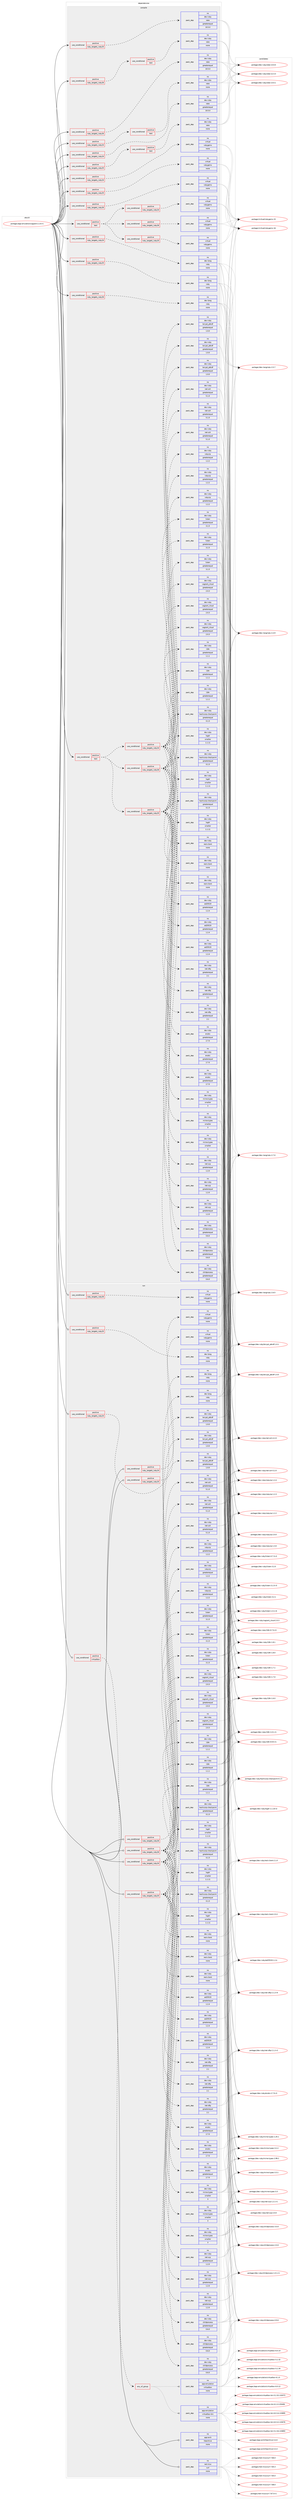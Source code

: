 digraph prolog {

# *************
# Graph options
# *************

newrank=true;
concentrate=true;
compound=true;
graph [rankdir=LR,fontname=Helvetica,fontsize=10,ranksep=1.5];#, ranksep=2.5, nodesep=0.2];
edge  [arrowhead=vee];
node  [fontname=Helvetica,fontsize=10];

# **********
# The ebuild
# **********

subgraph cluster_leftcol {
color=gray;
label=<<i>ebuild</i>>;
id [label="portage://app-emulation/vagrant-2.2.6-r1", color=red, width=4, href="../app-emulation/vagrant-2.2.6-r1.svg"];
}

# ****************
# The dependencies
# ****************

subgraph cluster_midcol {
color=gray;
label=<<i>dependencies</i>>;
subgraph cluster_compile {
fillcolor="#eeeeee";
style=filled;
label=<<i>compile</i>>;
subgraph cond147057 {
dependency625551 [label=<<TABLE BORDER="0" CELLBORDER="1" CELLSPACING="0" CELLPADDING="4"><TR><TD ROWSPAN="3" CELLPADDING="10">use_conditional</TD></TR><TR><TD>positive</TD></TR><TR><TD>ruby_targets_ruby24</TD></TR></TABLE>>, shape=none, color=red];
subgraph cond147058 {
dependency625552 [label=<<TABLE BORDER="0" CELLBORDER="1" CELLSPACING="0" CELLPADDING="4"><TR><TD ROWSPAN="3" CELLPADDING="10">use_conditional</TD></TR><TR><TD>positive</TD></TR><TR><TD>test</TD></TR></TABLE>>, shape=none, color=red];
subgraph pack470147 {
dependency625553 [label=<<TABLE BORDER="0" CELLBORDER="1" CELLSPACING="0" CELLPADDING="4" WIDTH="220"><TR><TD ROWSPAN="6" CELLPADDING="30">pack_dep</TD></TR><TR><TD WIDTH="110">no</TD></TR><TR><TD>dev-ruby</TD></TR><TR><TD>rake</TD></TR><TR><TD>none</TD></TR><TR><TD></TD></TR></TABLE>>, shape=none, color=blue];
}
dependency625552:e -> dependency625553:w [weight=20,style="dashed",arrowhead="vee"];
}
dependency625551:e -> dependency625552:w [weight=20,style="dashed",arrowhead="vee"];
}
id:e -> dependency625551:w [weight=20,style="solid",arrowhead="vee"];
subgraph cond147059 {
dependency625554 [label=<<TABLE BORDER="0" CELLBORDER="1" CELLSPACING="0" CELLPADDING="4"><TR><TD ROWSPAN="3" CELLPADDING="10">use_conditional</TD></TR><TR><TD>positive</TD></TR><TR><TD>ruby_targets_ruby24</TD></TR></TABLE>>, shape=none, color=red];
subgraph pack470148 {
dependency625555 [label=<<TABLE BORDER="0" CELLBORDER="1" CELLSPACING="0" CELLPADDING="4" WIDTH="220"><TR><TD ROWSPAN="6" CELLPADDING="30">pack_dep</TD></TR><TR><TD WIDTH="110">no</TD></TR><TR><TD>dev-lang</TD></TR><TR><TD>ruby</TD></TR><TR><TD>none</TD></TR><TR><TD></TD></TR></TABLE>>, shape=none, color=blue];
}
dependency625554:e -> dependency625555:w [weight=20,style="dashed",arrowhead="vee"];
}
id:e -> dependency625554:w [weight=20,style="solid",arrowhead="vee"];
subgraph cond147060 {
dependency625556 [label=<<TABLE BORDER="0" CELLBORDER="1" CELLSPACING="0" CELLPADDING="4"><TR><TD ROWSPAN="3" CELLPADDING="10">use_conditional</TD></TR><TR><TD>positive</TD></TR><TR><TD>ruby_targets_ruby24</TD></TR></TABLE>>, shape=none, color=red];
subgraph pack470149 {
dependency625557 [label=<<TABLE BORDER="0" CELLBORDER="1" CELLSPACING="0" CELLPADDING="4" WIDTH="220"><TR><TD ROWSPAN="6" CELLPADDING="30">pack_dep</TD></TR><TR><TD WIDTH="110">no</TD></TR><TR><TD>dev-ruby</TD></TR><TR><TD>rake</TD></TR><TR><TD>greaterequal</TD></TR><TR><TD>10.5.0</TD></TR></TABLE>>, shape=none, color=blue];
}
dependency625556:e -> dependency625557:w [weight=20,style="dashed",arrowhead="vee"];
}
id:e -> dependency625556:w [weight=20,style="solid",arrowhead="vee"];
subgraph cond147061 {
dependency625558 [label=<<TABLE BORDER="0" CELLBORDER="1" CELLSPACING="0" CELLPADDING="4"><TR><TD ROWSPAN="3" CELLPADDING="10">use_conditional</TD></TR><TR><TD>positive</TD></TR><TR><TD>ruby_targets_ruby24</TD></TR></TABLE>>, shape=none, color=red];
subgraph pack470150 {
dependency625559 [label=<<TABLE BORDER="0" CELLBORDER="1" CELLSPACING="0" CELLPADDING="4" WIDTH="220"><TR><TD ROWSPAN="6" CELLPADDING="30">pack_dep</TD></TR><TR><TD WIDTH="110">no</TD></TR><TR><TD>virtual</TD></TR><TR><TD>rubygems</TD></TR><TR><TD>none</TD></TR><TR><TD></TD></TR></TABLE>>, shape=none, color=blue];
}
dependency625558:e -> dependency625559:w [weight=20,style="dashed",arrowhead="vee"];
}
id:e -> dependency625558:w [weight=20,style="solid",arrowhead="vee"];
subgraph cond147062 {
dependency625560 [label=<<TABLE BORDER="0" CELLBORDER="1" CELLSPACING="0" CELLPADDING="4"><TR><TD ROWSPAN="3" CELLPADDING="10">use_conditional</TD></TR><TR><TD>positive</TD></TR><TR><TD>ruby_targets_ruby25</TD></TR></TABLE>>, shape=none, color=red];
subgraph cond147063 {
dependency625561 [label=<<TABLE BORDER="0" CELLBORDER="1" CELLSPACING="0" CELLPADDING="4"><TR><TD ROWSPAN="3" CELLPADDING="10">use_conditional</TD></TR><TR><TD>positive</TD></TR><TR><TD>test</TD></TR></TABLE>>, shape=none, color=red];
subgraph pack470151 {
dependency625562 [label=<<TABLE BORDER="0" CELLBORDER="1" CELLSPACING="0" CELLPADDING="4" WIDTH="220"><TR><TD ROWSPAN="6" CELLPADDING="30">pack_dep</TD></TR><TR><TD WIDTH="110">no</TD></TR><TR><TD>dev-ruby</TD></TR><TR><TD>rake</TD></TR><TR><TD>none</TD></TR><TR><TD></TD></TR></TABLE>>, shape=none, color=blue];
}
dependency625561:e -> dependency625562:w [weight=20,style="dashed",arrowhead="vee"];
}
dependency625560:e -> dependency625561:w [weight=20,style="dashed",arrowhead="vee"];
}
id:e -> dependency625560:w [weight=20,style="solid",arrowhead="vee"];
subgraph cond147064 {
dependency625563 [label=<<TABLE BORDER="0" CELLBORDER="1" CELLSPACING="0" CELLPADDING="4"><TR><TD ROWSPAN="3" CELLPADDING="10">use_conditional</TD></TR><TR><TD>positive</TD></TR><TR><TD>ruby_targets_ruby25</TD></TR></TABLE>>, shape=none, color=red];
subgraph pack470152 {
dependency625564 [label=<<TABLE BORDER="0" CELLBORDER="1" CELLSPACING="0" CELLPADDING="4" WIDTH="220"><TR><TD ROWSPAN="6" CELLPADDING="30">pack_dep</TD></TR><TR><TD WIDTH="110">no</TD></TR><TR><TD>dev-lang</TD></TR><TR><TD>ruby</TD></TR><TR><TD>none</TD></TR><TR><TD></TD></TR></TABLE>>, shape=none, color=blue];
}
dependency625563:e -> dependency625564:w [weight=20,style="dashed",arrowhead="vee"];
}
id:e -> dependency625563:w [weight=20,style="solid",arrowhead="vee"];
subgraph cond147065 {
dependency625565 [label=<<TABLE BORDER="0" CELLBORDER="1" CELLSPACING="0" CELLPADDING="4"><TR><TD ROWSPAN="3" CELLPADDING="10">use_conditional</TD></TR><TR><TD>positive</TD></TR><TR><TD>ruby_targets_ruby25</TD></TR></TABLE>>, shape=none, color=red];
subgraph pack470153 {
dependency625566 [label=<<TABLE BORDER="0" CELLBORDER="1" CELLSPACING="0" CELLPADDING="4" WIDTH="220"><TR><TD ROWSPAN="6" CELLPADDING="30">pack_dep</TD></TR><TR><TD WIDTH="110">no</TD></TR><TR><TD>dev-ruby</TD></TR><TR><TD>rake</TD></TR><TR><TD>greaterequal</TD></TR><TR><TD>10.5.0</TD></TR></TABLE>>, shape=none, color=blue];
}
dependency625565:e -> dependency625566:w [weight=20,style="dashed",arrowhead="vee"];
}
id:e -> dependency625565:w [weight=20,style="solid",arrowhead="vee"];
subgraph cond147066 {
dependency625567 [label=<<TABLE BORDER="0" CELLBORDER="1" CELLSPACING="0" CELLPADDING="4"><TR><TD ROWSPAN="3" CELLPADDING="10">use_conditional</TD></TR><TR><TD>positive</TD></TR><TR><TD>ruby_targets_ruby25</TD></TR></TABLE>>, shape=none, color=red];
subgraph pack470154 {
dependency625568 [label=<<TABLE BORDER="0" CELLBORDER="1" CELLSPACING="0" CELLPADDING="4" WIDTH="220"><TR><TD ROWSPAN="6" CELLPADDING="30">pack_dep</TD></TR><TR><TD WIDTH="110">no</TD></TR><TR><TD>virtual</TD></TR><TR><TD>rubygems</TD></TR><TR><TD>none</TD></TR><TR><TD></TD></TR></TABLE>>, shape=none, color=blue];
}
dependency625567:e -> dependency625568:w [weight=20,style="dashed",arrowhead="vee"];
}
id:e -> dependency625567:w [weight=20,style="solid",arrowhead="vee"];
subgraph cond147067 {
dependency625569 [label=<<TABLE BORDER="0" CELLBORDER="1" CELLSPACING="0" CELLPADDING="4"><TR><TD ROWSPAN="3" CELLPADDING="10">use_conditional</TD></TR><TR><TD>positive</TD></TR><TR><TD>ruby_targets_ruby26</TD></TR></TABLE>>, shape=none, color=red];
subgraph cond147068 {
dependency625570 [label=<<TABLE BORDER="0" CELLBORDER="1" CELLSPACING="0" CELLPADDING="4"><TR><TD ROWSPAN="3" CELLPADDING="10">use_conditional</TD></TR><TR><TD>positive</TD></TR><TR><TD>test</TD></TR></TABLE>>, shape=none, color=red];
subgraph pack470155 {
dependency625571 [label=<<TABLE BORDER="0" CELLBORDER="1" CELLSPACING="0" CELLPADDING="4" WIDTH="220"><TR><TD ROWSPAN="6" CELLPADDING="30">pack_dep</TD></TR><TR><TD WIDTH="110">no</TD></TR><TR><TD>dev-ruby</TD></TR><TR><TD>rake</TD></TR><TR><TD>none</TD></TR><TR><TD></TD></TR></TABLE>>, shape=none, color=blue];
}
dependency625570:e -> dependency625571:w [weight=20,style="dashed",arrowhead="vee"];
}
dependency625569:e -> dependency625570:w [weight=20,style="dashed",arrowhead="vee"];
}
id:e -> dependency625569:w [weight=20,style="solid",arrowhead="vee"];
subgraph cond147069 {
dependency625572 [label=<<TABLE BORDER="0" CELLBORDER="1" CELLSPACING="0" CELLPADDING="4"><TR><TD ROWSPAN="3" CELLPADDING="10">use_conditional</TD></TR><TR><TD>positive</TD></TR><TR><TD>ruby_targets_ruby26</TD></TR></TABLE>>, shape=none, color=red];
subgraph pack470156 {
dependency625573 [label=<<TABLE BORDER="0" CELLBORDER="1" CELLSPACING="0" CELLPADDING="4" WIDTH="220"><TR><TD ROWSPAN="6" CELLPADDING="30">pack_dep</TD></TR><TR><TD WIDTH="110">no</TD></TR><TR><TD>dev-lang</TD></TR><TR><TD>ruby</TD></TR><TR><TD>none</TD></TR><TR><TD></TD></TR></TABLE>>, shape=none, color=blue];
}
dependency625572:e -> dependency625573:w [weight=20,style="dashed",arrowhead="vee"];
}
id:e -> dependency625572:w [weight=20,style="solid",arrowhead="vee"];
subgraph cond147070 {
dependency625574 [label=<<TABLE BORDER="0" CELLBORDER="1" CELLSPACING="0" CELLPADDING="4"><TR><TD ROWSPAN="3" CELLPADDING="10">use_conditional</TD></TR><TR><TD>positive</TD></TR><TR><TD>ruby_targets_ruby26</TD></TR></TABLE>>, shape=none, color=red];
subgraph pack470157 {
dependency625575 [label=<<TABLE BORDER="0" CELLBORDER="1" CELLSPACING="0" CELLPADDING="4" WIDTH="220"><TR><TD ROWSPAN="6" CELLPADDING="30">pack_dep</TD></TR><TR><TD WIDTH="110">no</TD></TR><TR><TD>dev-ruby</TD></TR><TR><TD>rake</TD></TR><TR><TD>greaterequal</TD></TR><TR><TD>10.5.0</TD></TR></TABLE>>, shape=none, color=blue];
}
dependency625574:e -> dependency625575:w [weight=20,style="dashed",arrowhead="vee"];
}
id:e -> dependency625574:w [weight=20,style="solid",arrowhead="vee"];
subgraph cond147071 {
dependency625576 [label=<<TABLE BORDER="0" CELLBORDER="1" CELLSPACING="0" CELLPADDING="4"><TR><TD ROWSPAN="3" CELLPADDING="10">use_conditional</TD></TR><TR><TD>positive</TD></TR><TR><TD>ruby_targets_ruby26</TD></TR></TABLE>>, shape=none, color=red];
subgraph pack470158 {
dependency625577 [label=<<TABLE BORDER="0" CELLBORDER="1" CELLSPACING="0" CELLPADDING="4" WIDTH="220"><TR><TD ROWSPAN="6" CELLPADDING="30">pack_dep</TD></TR><TR><TD WIDTH="110">no</TD></TR><TR><TD>virtual</TD></TR><TR><TD>rubygems</TD></TR><TR><TD>none</TD></TR><TR><TD></TD></TR></TABLE>>, shape=none, color=blue];
}
dependency625576:e -> dependency625577:w [weight=20,style="dashed",arrowhead="vee"];
}
id:e -> dependency625576:w [weight=20,style="solid",arrowhead="vee"];
subgraph cond147072 {
dependency625578 [label=<<TABLE BORDER="0" CELLBORDER="1" CELLSPACING="0" CELLPADDING="4"><TR><TD ROWSPAN="3" CELLPADDING="10">use_conditional</TD></TR><TR><TD>positive</TD></TR><TR><TD>test</TD></TR></TABLE>>, shape=none, color=red];
subgraph cond147073 {
dependency625579 [label=<<TABLE BORDER="0" CELLBORDER="1" CELLSPACING="0" CELLPADDING="4"><TR><TD ROWSPAN="3" CELLPADDING="10">use_conditional</TD></TR><TR><TD>positive</TD></TR><TR><TD>ruby_targets_ruby24</TD></TR></TABLE>>, shape=none, color=red];
subgraph pack470159 {
dependency625580 [label=<<TABLE BORDER="0" CELLBORDER="1" CELLSPACING="0" CELLPADDING="4" WIDTH="220"><TR><TD ROWSPAN="6" CELLPADDING="30">pack_dep</TD></TR><TR><TD WIDTH="110">no</TD></TR><TR><TD>dev-ruby</TD></TR><TR><TD>bcrypt_pbkdf</TD></TR><TR><TD>greaterequal</TD></TR><TR><TD>1.0.0</TD></TR></TABLE>>, shape=none, color=blue];
}
dependency625579:e -> dependency625580:w [weight=20,style="dashed",arrowhead="vee"];
subgraph pack470160 {
dependency625581 [label=<<TABLE BORDER="0" CELLBORDER="1" CELLSPACING="0" CELLPADDING="4" WIDTH="220"><TR><TD ROWSPAN="6" CELLPADDING="30">pack_dep</TD></TR><TR><TD WIDTH="110">no</TD></TR><TR><TD>dev-ruby</TD></TR><TR><TD>childprocess</TD></TR><TR><TD>greaterequal</TD></TR><TR><TD>0.6.0</TD></TR></TABLE>>, shape=none, color=blue];
}
dependency625579:e -> dependency625581:w [weight=20,style="dashed",arrowhead="vee"];
subgraph pack470161 {
dependency625582 [label=<<TABLE BORDER="0" CELLBORDER="1" CELLSPACING="0" CELLPADDING="4" WIDTH="220"><TR><TD ROWSPAN="6" CELLPADDING="30">pack_dep</TD></TR><TR><TD WIDTH="110">no</TD></TR><TR><TD>dev-ruby</TD></TR><TR><TD>ed25519</TD></TR><TR><TD>greaterequal</TD></TR><TR><TD>1.2.4</TD></TR></TABLE>>, shape=none, color=blue];
}
dependency625579:e -> dependency625582:w [weight=20,style="dashed",arrowhead="vee"];
subgraph pack470162 {
dependency625583 [label=<<TABLE BORDER="0" CELLBORDER="1" CELLSPACING="0" CELLPADDING="4" WIDTH="220"><TR><TD ROWSPAN="6" CELLPADDING="30">pack_dep</TD></TR><TR><TD WIDTH="110">no</TD></TR><TR><TD>dev-ruby</TD></TR><TR><TD>erubis</TD></TR><TR><TD>greaterequal</TD></TR><TR><TD>2.7.0</TD></TR></TABLE>>, shape=none, color=blue];
}
dependency625579:e -> dependency625583:w [weight=20,style="dashed",arrowhead="vee"];
subgraph pack470163 {
dependency625584 [label=<<TABLE BORDER="0" CELLBORDER="1" CELLSPACING="0" CELLPADDING="4" WIDTH="220"><TR><TD ROWSPAN="6" CELLPADDING="30">pack_dep</TD></TR><TR><TD WIDTH="110">no</TD></TR><TR><TD>dev-ruby</TD></TR><TR><TD>hashicorp-checkpoint</TD></TR><TR><TD>greaterequal</TD></TR><TR><TD>0.1.5</TD></TR></TABLE>>, shape=none, color=blue];
}
dependency625579:e -> dependency625584:w [weight=20,style="dashed",arrowhead="vee"];
subgraph pack470164 {
dependency625585 [label=<<TABLE BORDER="0" CELLBORDER="1" CELLSPACING="0" CELLPADDING="4" WIDTH="220"><TR><TD ROWSPAN="6" CELLPADDING="30">pack_dep</TD></TR><TR><TD WIDTH="110">no</TD></TR><TR><TD>dev-ruby</TD></TR><TR><TD>i18n</TD></TR><TR><TD>greaterequal</TD></TR><TR><TD>1.1.1</TD></TR></TABLE>>, shape=none, color=blue];
}
dependency625579:e -> dependency625585:w [weight=20,style="dashed",arrowhead="vee"];
subgraph pack470165 {
dependency625586 [label=<<TABLE BORDER="0" CELLBORDER="1" CELLSPACING="0" CELLPADDING="4" WIDTH="220"><TR><TD ROWSPAN="6" CELLPADDING="30">pack_dep</TD></TR><TR><TD WIDTH="110">no</TD></TR><TR><TD>dev-ruby</TD></TR><TR><TD>listen</TD></TR><TR><TD>greaterequal</TD></TR><TR><TD>3.1.5</TD></TR></TABLE>>, shape=none, color=blue];
}
dependency625579:e -> dependency625586:w [weight=20,style="dashed",arrowhead="vee"];
subgraph pack470166 {
dependency625587 [label=<<TABLE BORDER="0" CELLBORDER="1" CELLSPACING="0" CELLPADDING="4" WIDTH="220"><TR><TD ROWSPAN="6" CELLPADDING="30">pack_dep</TD></TR><TR><TD WIDTH="110">no</TD></TR><TR><TD>dev-ruby</TD></TR><TR><TD>log4r</TD></TR><TR><TD>smaller</TD></TR><TR><TD>1.1.11</TD></TR></TABLE>>, shape=none, color=blue];
}
dependency625579:e -> dependency625587:w [weight=20,style="dashed",arrowhead="vee"];
subgraph pack470167 {
dependency625588 [label=<<TABLE BORDER="0" CELLBORDER="1" CELLSPACING="0" CELLPADDING="4" WIDTH="220"><TR><TD ROWSPAN="6" CELLPADDING="30">pack_dep</TD></TR><TR><TD WIDTH="110">no</TD></TR><TR><TD>dev-ruby</TD></TR><TR><TD>mime-types</TD></TR><TR><TD>smaller</TD></TR><TR><TD>3</TD></TR></TABLE>>, shape=none, color=blue];
}
dependency625579:e -> dependency625588:w [weight=20,style="dashed",arrowhead="vee"];
subgraph pack470168 {
dependency625589 [label=<<TABLE BORDER="0" CELLBORDER="1" CELLSPACING="0" CELLPADDING="4" WIDTH="220"><TR><TD ROWSPAN="6" CELLPADDING="30">pack_dep</TD></TR><TR><TD WIDTH="110">no</TD></TR><TR><TD>dev-ruby</TD></TR><TR><TD>net-ssh</TD></TR><TR><TD>greaterequal</TD></TR><TR><TD>5.1.0</TD></TR></TABLE>>, shape=none, color=blue];
}
dependency625579:e -> dependency625589:w [weight=20,style="dashed",arrowhead="vee"];
subgraph pack470169 {
dependency625590 [label=<<TABLE BORDER="0" CELLBORDER="1" CELLSPACING="0" CELLPADDING="4" WIDTH="220"><TR><TD ROWSPAN="6" CELLPADDING="30">pack_dep</TD></TR><TR><TD WIDTH="110">no</TD></TR><TR><TD>dev-ruby</TD></TR><TR><TD>net-sftp</TD></TR><TR><TD>greaterequal</TD></TR><TR><TD>2.1</TD></TR></TABLE>>, shape=none, color=blue];
}
dependency625579:e -> dependency625590:w [weight=20,style="dashed",arrowhead="vee"];
subgraph pack470170 {
dependency625591 [label=<<TABLE BORDER="0" CELLBORDER="1" CELLSPACING="0" CELLPADDING="4" WIDTH="220"><TR><TD ROWSPAN="6" CELLPADDING="30">pack_dep</TD></TR><TR><TD WIDTH="110">no</TD></TR><TR><TD>dev-ruby</TD></TR><TR><TD>net-scp</TD></TR><TR><TD>greaterequal</TD></TR><TR><TD>1.2.0</TD></TR></TABLE>>, shape=none, color=blue];
}
dependency625579:e -> dependency625591:w [weight=20,style="dashed",arrowhead="vee"];
subgraph pack470171 {
dependency625592 [label=<<TABLE BORDER="0" CELLBORDER="1" CELLSPACING="0" CELLPADDING="4" WIDTH="220"><TR><TD ROWSPAN="6" CELLPADDING="30">pack_dep</TD></TR><TR><TD WIDTH="110">no</TD></TR><TR><TD>dev-ruby</TD></TR><TR><TD>rest-client</TD></TR><TR><TD>none</TD></TR><TR><TD></TD></TR></TABLE>>, shape=none, color=blue];
}
dependency625579:e -> dependency625592:w [weight=20,style="dashed",arrowhead="vee"];
subgraph pack470172 {
dependency625593 [label=<<TABLE BORDER="0" CELLBORDER="1" CELLSPACING="0" CELLPADDING="4" WIDTH="220"><TR><TD ROWSPAN="6" CELLPADDING="30">pack_dep</TD></TR><TR><TD WIDTH="110">no</TD></TR><TR><TD>dev-ruby</TD></TR><TR><TD>rubyzip</TD></TR><TR><TD>greaterequal</TD></TR><TR><TD>1.2.2</TD></TR></TABLE>>, shape=none, color=blue];
}
dependency625579:e -> dependency625593:w [weight=20,style="dashed",arrowhead="vee"];
subgraph pack470173 {
dependency625594 [label=<<TABLE BORDER="0" CELLBORDER="1" CELLSPACING="0" CELLPADDING="4" WIDTH="220"><TR><TD ROWSPAN="6" CELLPADDING="30">pack_dep</TD></TR><TR><TD WIDTH="110">no</TD></TR><TR><TD>dev-ruby</TD></TR><TR><TD>vagrant_cloud</TD></TR><TR><TD>greaterequal</TD></TR><TR><TD>2.0.3</TD></TR></TABLE>>, shape=none, color=blue];
}
dependency625579:e -> dependency625594:w [weight=20,style="dashed",arrowhead="vee"];
}
dependency625578:e -> dependency625579:w [weight=20,style="dashed",arrowhead="vee"];
subgraph cond147074 {
dependency625595 [label=<<TABLE BORDER="0" CELLBORDER="1" CELLSPACING="0" CELLPADDING="4"><TR><TD ROWSPAN="3" CELLPADDING="10">use_conditional</TD></TR><TR><TD>positive</TD></TR><TR><TD>ruby_targets_ruby25</TD></TR></TABLE>>, shape=none, color=red];
subgraph pack470174 {
dependency625596 [label=<<TABLE BORDER="0" CELLBORDER="1" CELLSPACING="0" CELLPADDING="4" WIDTH="220"><TR><TD ROWSPAN="6" CELLPADDING="30">pack_dep</TD></TR><TR><TD WIDTH="110">no</TD></TR><TR><TD>dev-ruby</TD></TR><TR><TD>bcrypt_pbkdf</TD></TR><TR><TD>greaterequal</TD></TR><TR><TD>1.0.0</TD></TR></TABLE>>, shape=none, color=blue];
}
dependency625595:e -> dependency625596:w [weight=20,style="dashed",arrowhead="vee"];
subgraph pack470175 {
dependency625597 [label=<<TABLE BORDER="0" CELLBORDER="1" CELLSPACING="0" CELLPADDING="4" WIDTH="220"><TR><TD ROWSPAN="6" CELLPADDING="30">pack_dep</TD></TR><TR><TD WIDTH="110">no</TD></TR><TR><TD>dev-ruby</TD></TR><TR><TD>childprocess</TD></TR><TR><TD>greaterequal</TD></TR><TR><TD>0.6.0</TD></TR></TABLE>>, shape=none, color=blue];
}
dependency625595:e -> dependency625597:w [weight=20,style="dashed",arrowhead="vee"];
subgraph pack470176 {
dependency625598 [label=<<TABLE BORDER="0" CELLBORDER="1" CELLSPACING="0" CELLPADDING="4" WIDTH="220"><TR><TD ROWSPAN="6" CELLPADDING="30">pack_dep</TD></TR><TR><TD WIDTH="110">no</TD></TR><TR><TD>dev-ruby</TD></TR><TR><TD>ed25519</TD></TR><TR><TD>greaterequal</TD></TR><TR><TD>1.2.4</TD></TR></TABLE>>, shape=none, color=blue];
}
dependency625595:e -> dependency625598:w [weight=20,style="dashed",arrowhead="vee"];
subgraph pack470177 {
dependency625599 [label=<<TABLE BORDER="0" CELLBORDER="1" CELLSPACING="0" CELLPADDING="4" WIDTH="220"><TR><TD ROWSPAN="6" CELLPADDING="30">pack_dep</TD></TR><TR><TD WIDTH="110">no</TD></TR><TR><TD>dev-ruby</TD></TR><TR><TD>erubis</TD></TR><TR><TD>greaterequal</TD></TR><TR><TD>2.7.0</TD></TR></TABLE>>, shape=none, color=blue];
}
dependency625595:e -> dependency625599:w [weight=20,style="dashed",arrowhead="vee"];
subgraph pack470178 {
dependency625600 [label=<<TABLE BORDER="0" CELLBORDER="1" CELLSPACING="0" CELLPADDING="4" WIDTH="220"><TR><TD ROWSPAN="6" CELLPADDING="30">pack_dep</TD></TR><TR><TD WIDTH="110">no</TD></TR><TR><TD>dev-ruby</TD></TR><TR><TD>hashicorp-checkpoint</TD></TR><TR><TD>greaterequal</TD></TR><TR><TD>0.1.5</TD></TR></TABLE>>, shape=none, color=blue];
}
dependency625595:e -> dependency625600:w [weight=20,style="dashed",arrowhead="vee"];
subgraph pack470179 {
dependency625601 [label=<<TABLE BORDER="0" CELLBORDER="1" CELLSPACING="0" CELLPADDING="4" WIDTH="220"><TR><TD ROWSPAN="6" CELLPADDING="30">pack_dep</TD></TR><TR><TD WIDTH="110">no</TD></TR><TR><TD>dev-ruby</TD></TR><TR><TD>i18n</TD></TR><TR><TD>greaterequal</TD></TR><TR><TD>1.1.1</TD></TR></TABLE>>, shape=none, color=blue];
}
dependency625595:e -> dependency625601:w [weight=20,style="dashed",arrowhead="vee"];
subgraph pack470180 {
dependency625602 [label=<<TABLE BORDER="0" CELLBORDER="1" CELLSPACING="0" CELLPADDING="4" WIDTH="220"><TR><TD ROWSPAN="6" CELLPADDING="30">pack_dep</TD></TR><TR><TD WIDTH="110">no</TD></TR><TR><TD>dev-ruby</TD></TR><TR><TD>listen</TD></TR><TR><TD>greaterequal</TD></TR><TR><TD>3.1.5</TD></TR></TABLE>>, shape=none, color=blue];
}
dependency625595:e -> dependency625602:w [weight=20,style="dashed",arrowhead="vee"];
subgraph pack470181 {
dependency625603 [label=<<TABLE BORDER="0" CELLBORDER="1" CELLSPACING="0" CELLPADDING="4" WIDTH="220"><TR><TD ROWSPAN="6" CELLPADDING="30">pack_dep</TD></TR><TR><TD WIDTH="110">no</TD></TR><TR><TD>dev-ruby</TD></TR><TR><TD>log4r</TD></TR><TR><TD>smaller</TD></TR><TR><TD>1.1.11</TD></TR></TABLE>>, shape=none, color=blue];
}
dependency625595:e -> dependency625603:w [weight=20,style="dashed",arrowhead="vee"];
subgraph pack470182 {
dependency625604 [label=<<TABLE BORDER="0" CELLBORDER="1" CELLSPACING="0" CELLPADDING="4" WIDTH="220"><TR><TD ROWSPAN="6" CELLPADDING="30">pack_dep</TD></TR><TR><TD WIDTH="110">no</TD></TR><TR><TD>dev-ruby</TD></TR><TR><TD>mime-types</TD></TR><TR><TD>smaller</TD></TR><TR><TD>3</TD></TR></TABLE>>, shape=none, color=blue];
}
dependency625595:e -> dependency625604:w [weight=20,style="dashed",arrowhead="vee"];
subgraph pack470183 {
dependency625605 [label=<<TABLE BORDER="0" CELLBORDER="1" CELLSPACING="0" CELLPADDING="4" WIDTH="220"><TR><TD ROWSPAN="6" CELLPADDING="30">pack_dep</TD></TR><TR><TD WIDTH="110">no</TD></TR><TR><TD>dev-ruby</TD></TR><TR><TD>net-ssh</TD></TR><TR><TD>greaterequal</TD></TR><TR><TD>5.1.0</TD></TR></TABLE>>, shape=none, color=blue];
}
dependency625595:e -> dependency625605:w [weight=20,style="dashed",arrowhead="vee"];
subgraph pack470184 {
dependency625606 [label=<<TABLE BORDER="0" CELLBORDER="1" CELLSPACING="0" CELLPADDING="4" WIDTH="220"><TR><TD ROWSPAN="6" CELLPADDING="30">pack_dep</TD></TR><TR><TD WIDTH="110">no</TD></TR><TR><TD>dev-ruby</TD></TR><TR><TD>net-sftp</TD></TR><TR><TD>greaterequal</TD></TR><TR><TD>2.1</TD></TR></TABLE>>, shape=none, color=blue];
}
dependency625595:e -> dependency625606:w [weight=20,style="dashed",arrowhead="vee"];
subgraph pack470185 {
dependency625607 [label=<<TABLE BORDER="0" CELLBORDER="1" CELLSPACING="0" CELLPADDING="4" WIDTH="220"><TR><TD ROWSPAN="6" CELLPADDING="30">pack_dep</TD></TR><TR><TD WIDTH="110">no</TD></TR><TR><TD>dev-ruby</TD></TR><TR><TD>net-scp</TD></TR><TR><TD>greaterequal</TD></TR><TR><TD>1.2.0</TD></TR></TABLE>>, shape=none, color=blue];
}
dependency625595:e -> dependency625607:w [weight=20,style="dashed",arrowhead="vee"];
subgraph pack470186 {
dependency625608 [label=<<TABLE BORDER="0" CELLBORDER="1" CELLSPACING="0" CELLPADDING="4" WIDTH="220"><TR><TD ROWSPAN="6" CELLPADDING="30">pack_dep</TD></TR><TR><TD WIDTH="110">no</TD></TR><TR><TD>dev-ruby</TD></TR><TR><TD>rest-client</TD></TR><TR><TD>none</TD></TR><TR><TD></TD></TR></TABLE>>, shape=none, color=blue];
}
dependency625595:e -> dependency625608:w [weight=20,style="dashed",arrowhead="vee"];
subgraph pack470187 {
dependency625609 [label=<<TABLE BORDER="0" CELLBORDER="1" CELLSPACING="0" CELLPADDING="4" WIDTH="220"><TR><TD ROWSPAN="6" CELLPADDING="30">pack_dep</TD></TR><TR><TD WIDTH="110">no</TD></TR><TR><TD>dev-ruby</TD></TR><TR><TD>rubyzip</TD></TR><TR><TD>greaterequal</TD></TR><TR><TD>1.2.2</TD></TR></TABLE>>, shape=none, color=blue];
}
dependency625595:e -> dependency625609:w [weight=20,style="dashed",arrowhead="vee"];
subgraph pack470188 {
dependency625610 [label=<<TABLE BORDER="0" CELLBORDER="1" CELLSPACING="0" CELLPADDING="4" WIDTH="220"><TR><TD ROWSPAN="6" CELLPADDING="30">pack_dep</TD></TR><TR><TD WIDTH="110">no</TD></TR><TR><TD>dev-ruby</TD></TR><TR><TD>vagrant_cloud</TD></TR><TR><TD>greaterequal</TD></TR><TR><TD>2.0.3</TD></TR></TABLE>>, shape=none, color=blue];
}
dependency625595:e -> dependency625610:w [weight=20,style="dashed",arrowhead="vee"];
}
dependency625578:e -> dependency625595:w [weight=20,style="dashed",arrowhead="vee"];
subgraph cond147075 {
dependency625611 [label=<<TABLE BORDER="0" CELLBORDER="1" CELLSPACING="0" CELLPADDING="4"><TR><TD ROWSPAN="3" CELLPADDING="10">use_conditional</TD></TR><TR><TD>positive</TD></TR><TR><TD>ruby_targets_ruby26</TD></TR></TABLE>>, shape=none, color=red];
subgraph pack470189 {
dependency625612 [label=<<TABLE BORDER="0" CELLBORDER="1" CELLSPACING="0" CELLPADDING="4" WIDTH="220"><TR><TD ROWSPAN="6" CELLPADDING="30">pack_dep</TD></TR><TR><TD WIDTH="110">no</TD></TR><TR><TD>dev-ruby</TD></TR><TR><TD>bcrypt_pbkdf</TD></TR><TR><TD>greaterequal</TD></TR><TR><TD>1.0.0</TD></TR></TABLE>>, shape=none, color=blue];
}
dependency625611:e -> dependency625612:w [weight=20,style="dashed",arrowhead="vee"];
subgraph pack470190 {
dependency625613 [label=<<TABLE BORDER="0" CELLBORDER="1" CELLSPACING="0" CELLPADDING="4" WIDTH="220"><TR><TD ROWSPAN="6" CELLPADDING="30">pack_dep</TD></TR><TR><TD WIDTH="110">no</TD></TR><TR><TD>dev-ruby</TD></TR><TR><TD>childprocess</TD></TR><TR><TD>greaterequal</TD></TR><TR><TD>0.6.0</TD></TR></TABLE>>, shape=none, color=blue];
}
dependency625611:e -> dependency625613:w [weight=20,style="dashed",arrowhead="vee"];
subgraph pack470191 {
dependency625614 [label=<<TABLE BORDER="0" CELLBORDER="1" CELLSPACING="0" CELLPADDING="4" WIDTH="220"><TR><TD ROWSPAN="6" CELLPADDING="30">pack_dep</TD></TR><TR><TD WIDTH="110">no</TD></TR><TR><TD>dev-ruby</TD></TR><TR><TD>ed25519</TD></TR><TR><TD>greaterequal</TD></TR><TR><TD>1.2.4</TD></TR></TABLE>>, shape=none, color=blue];
}
dependency625611:e -> dependency625614:w [weight=20,style="dashed",arrowhead="vee"];
subgraph pack470192 {
dependency625615 [label=<<TABLE BORDER="0" CELLBORDER="1" CELLSPACING="0" CELLPADDING="4" WIDTH="220"><TR><TD ROWSPAN="6" CELLPADDING="30">pack_dep</TD></TR><TR><TD WIDTH="110">no</TD></TR><TR><TD>dev-ruby</TD></TR><TR><TD>erubis</TD></TR><TR><TD>greaterequal</TD></TR><TR><TD>2.7.0</TD></TR></TABLE>>, shape=none, color=blue];
}
dependency625611:e -> dependency625615:w [weight=20,style="dashed",arrowhead="vee"];
subgraph pack470193 {
dependency625616 [label=<<TABLE BORDER="0" CELLBORDER="1" CELLSPACING="0" CELLPADDING="4" WIDTH="220"><TR><TD ROWSPAN="6" CELLPADDING="30">pack_dep</TD></TR><TR><TD WIDTH="110">no</TD></TR><TR><TD>dev-ruby</TD></TR><TR><TD>hashicorp-checkpoint</TD></TR><TR><TD>greaterequal</TD></TR><TR><TD>0.1.5</TD></TR></TABLE>>, shape=none, color=blue];
}
dependency625611:e -> dependency625616:w [weight=20,style="dashed",arrowhead="vee"];
subgraph pack470194 {
dependency625617 [label=<<TABLE BORDER="0" CELLBORDER="1" CELLSPACING="0" CELLPADDING="4" WIDTH="220"><TR><TD ROWSPAN="6" CELLPADDING="30">pack_dep</TD></TR><TR><TD WIDTH="110">no</TD></TR><TR><TD>dev-ruby</TD></TR><TR><TD>i18n</TD></TR><TR><TD>greaterequal</TD></TR><TR><TD>1.1.1</TD></TR></TABLE>>, shape=none, color=blue];
}
dependency625611:e -> dependency625617:w [weight=20,style="dashed",arrowhead="vee"];
subgraph pack470195 {
dependency625618 [label=<<TABLE BORDER="0" CELLBORDER="1" CELLSPACING="0" CELLPADDING="4" WIDTH="220"><TR><TD ROWSPAN="6" CELLPADDING="30">pack_dep</TD></TR><TR><TD WIDTH="110">no</TD></TR><TR><TD>dev-ruby</TD></TR><TR><TD>listen</TD></TR><TR><TD>greaterequal</TD></TR><TR><TD>3.1.5</TD></TR></TABLE>>, shape=none, color=blue];
}
dependency625611:e -> dependency625618:w [weight=20,style="dashed",arrowhead="vee"];
subgraph pack470196 {
dependency625619 [label=<<TABLE BORDER="0" CELLBORDER="1" CELLSPACING="0" CELLPADDING="4" WIDTH="220"><TR><TD ROWSPAN="6" CELLPADDING="30">pack_dep</TD></TR><TR><TD WIDTH="110">no</TD></TR><TR><TD>dev-ruby</TD></TR><TR><TD>log4r</TD></TR><TR><TD>smaller</TD></TR><TR><TD>1.1.11</TD></TR></TABLE>>, shape=none, color=blue];
}
dependency625611:e -> dependency625619:w [weight=20,style="dashed",arrowhead="vee"];
subgraph pack470197 {
dependency625620 [label=<<TABLE BORDER="0" CELLBORDER="1" CELLSPACING="0" CELLPADDING="4" WIDTH="220"><TR><TD ROWSPAN="6" CELLPADDING="30">pack_dep</TD></TR><TR><TD WIDTH="110">no</TD></TR><TR><TD>dev-ruby</TD></TR><TR><TD>mime-types</TD></TR><TR><TD>smaller</TD></TR><TR><TD>3</TD></TR></TABLE>>, shape=none, color=blue];
}
dependency625611:e -> dependency625620:w [weight=20,style="dashed",arrowhead="vee"];
subgraph pack470198 {
dependency625621 [label=<<TABLE BORDER="0" CELLBORDER="1" CELLSPACING="0" CELLPADDING="4" WIDTH="220"><TR><TD ROWSPAN="6" CELLPADDING="30">pack_dep</TD></TR><TR><TD WIDTH="110">no</TD></TR><TR><TD>dev-ruby</TD></TR><TR><TD>net-ssh</TD></TR><TR><TD>greaterequal</TD></TR><TR><TD>5.1.0</TD></TR></TABLE>>, shape=none, color=blue];
}
dependency625611:e -> dependency625621:w [weight=20,style="dashed",arrowhead="vee"];
subgraph pack470199 {
dependency625622 [label=<<TABLE BORDER="0" CELLBORDER="1" CELLSPACING="0" CELLPADDING="4" WIDTH="220"><TR><TD ROWSPAN="6" CELLPADDING="30">pack_dep</TD></TR><TR><TD WIDTH="110">no</TD></TR><TR><TD>dev-ruby</TD></TR><TR><TD>net-sftp</TD></TR><TR><TD>greaterequal</TD></TR><TR><TD>2.1</TD></TR></TABLE>>, shape=none, color=blue];
}
dependency625611:e -> dependency625622:w [weight=20,style="dashed",arrowhead="vee"];
subgraph pack470200 {
dependency625623 [label=<<TABLE BORDER="0" CELLBORDER="1" CELLSPACING="0" CELLPADDING="4" WIDTH="220"><TR><TD ROWSPAN="6" CELLPADDING="30">pack_dep</TD></TR><TR><TD WIDTH="110">no</TD></TR><TR><TD>dev-ruby</TD></TR><TR><TD>net-scp</TD></TR><TR><TD>greaterequal</TD></TR><TR><TD>1.2.0</TD></TR></TABLE>>, shape=none, color=blue];
}
dependency625611:e -> dependency625623:w [weight=20,style="dashed",arrowhead="vee"];
subgraph pack470201 {
dependency625624 [label=<<TABLE BORDER="0" CELLBORDER="1" CELLSPACING="0" CELLPADDING="4" WIDTH="220"><TR><TD ROWSPAN="6" CELLPADDING="30">pack_dep</TD></TR><TR><TD WIDTH="110">no</TD></TR><TR><TD>dev-ruby</TD></TR><TR><TD>rest-client</TD></TR><TR><TD>none</TD></TR><TR><TD></TD></TR></TABLE>>, shape=none, color=blue];
}
dependency625611:e -> dependency625624:w [weight=20,style="dashed",arrowhead="vee"];
subgraph pack470202 {
dependency625625 [label=<<TABLE BORDER="0" CELLBORDER="1" CELLSPACING="0" CELLPADDING="4" WIDTH="220"><TR><TD ROWSPAN="6" CELLPADDING="30">pack_dep</TD></TR><TR><TD WIDTH="110">no</TD></TR><TR><TD>dev-ruby</TD></TR><TR><TD>rubyzip</TD></TR><TR><TD>greaterequal</TD></TR><TR><TD>1.2.2</TD></TR></TABLE>>, shape=none, color=blue];
}
dependency625611:e -> dependency625625:w [weight=20,style="dashed",arrowhead="vee"];
subgraph pack470203 {
dependency625626 [label=<<TABLE BORDER="0" CELLBORDER="1" CELLSPACING="0" CELLPADDING="4" WIDTH="220"><TR><TD ROWSPAN="6" CELLPADDING="30">pack_dep</TD></TR><TR><TD WIDTH="110">no</TD></TR><TR><TD>dev-ruby</TD></TR><TR><TD>vagrant_cloud</TD></TR><TR><TD>greaterequal</TD></TR><TR><TD>2.0.3</TD></TR></TABLE>>, shape=none, color=blue];
}
dependency625611:e -> dependency625626:w [weight=20,style="dashed",arrowhead="vee"];
}
dependency625578:e -> dependency625611:w [weight=20,style="dashed",arrowhead="vee"];
}
id:e -> dependency625578:w [weight=20,style="solid",arrowhead="vee"];
subgraph cond147076 {
dependency625627 [label=<<TABLE BORDER="0" CELLBORDER="1" CELLSPACING="0" CELLPADDING="4"><TR><TD ROWSPAN="3" CELLPADDING="10">use_conditional</TD></TR><TR><TD>positive</TD></TR><TR><TD>test</TD></TR></TABLE>>, shape=none, color=red];
subgraph cond147077 {
dependency625628 [label=<<TABLE BORDER="0" CELLBORDER="1" CELLSPACING="0" CELLPADDING="4"><TR><TD ROWSPAN="3" CELLPADDING="10">use_conditional</TD></TR><TR><TD>positive</TD></TR><TR><TD>ruby_targets_ruby24</TD></TR></TABLE>>, shape=none, color=red];
subgraph pack470204 {
dependency625629 [label=<<TABLE BORDER="0" CELLBORDER="1" CELLSPACING="0" CELLPADDING="4" WIDTH="220"><TR><TD ROWSPAN="6" CELLPADDING="30">pack_dep</TD></TR><TR><TD WIDTH="110">no</TD></TR><TR><TD>virtual</TD></TR><TR><TD>rubygems</TD></TR><TR><TD>none</TD></TR><TR><TD></TD></TR></TABLE>>, shape=none, color=blue];
}
dependency625628:e -> dependency625629:w [weight=20,style="dashed",arrowhead="vee"];
}
dependency625627:e -> dependency625628:w [weight=20,style="dashed",arrowhead="vee"];
subgraph cond147078 {
dependency625630 [label=<<TABLE BORDER="0" CELLBORDER="1" CELLSPACING="0" CELLPADDING="4"><TR><TD ROWSPAN="3" CELLPADDING="10">use_conditional</TD></TR><TR><TD>positive</TD></TR><TR><TD>ruby_targets_ruby25</TD></TR></TABLE>>, shape=none, color=red];
subgraph pack470205 {
dependency625631 [label=<<TABLE BORDER="0" CELLBORDER="1" CELLSPACING="0" CELLPADDING="4" WIDTH="220"><TR><TD ROWSPAN="6" CELLPADDING="30">pack_dep</TD></TR><TR><TD WIDTH="110">no</TD></TR><TR><TD>virtual</TD></TR><TR><TD>rubygems</TD></TR><TR><TD>none</TD></TR><TR><TD></TD></TR></TABLE>>, shape=none, color=blue];
}
dependency625630:e -> dependency625631:w [weight=20,style="dashed",arrowhead="vee"];
}
dependency625627:e -> dependency625630:w [weight=20,style="dashed",arrowhead="vee"];
subgraph cond147079 {
dependency625632 [label=<<TABLE BORDER="0" CELLBORDER="1" CELLSPACING="0" CELLPADDING="4"><TR><TD ROWSPAN="3" CELLPADDING="10">use_conditional</TD></TR><TR><TD>positive</TD></TR><TR><TD>ruby_targets_ruby26</TD></TR></TABLE>>, shape=none, color=red];
subgraph pack470206 {
dependency625633 [label=<<TABLE BORDER="0" CELLBORDER="1" CELLSPACING="0" CELLPADDING="4" WIDTH="220"><TR><TD ROWSPAN="6" CELLPADDING="30">pack_dep</TD></TR><TR><TD WIDTH="110">no</TD></TR><TR><TD>virtual</TD></TR><TR><TD>rubygems</TD></TR><TR><TD>none</TD></TR><TR><TD></TD></TR></TABLE>>, shape=none, color=blue];
}
dependency625632:e -> dependency625633:w [weight=20,style="dashed",arrowhead="vee"];
}
dependency625627:e -> dependency625632:w [weight=20,style="dashed",arrowhead="vee"];
}
id:e -> dependency625627:w [weight=20,style="solid",arrowhead="vee"];
}
subgraph cluster_compileandrun {
fillcolor="#eeeeee";
style=filled;
label=<<i>compile and run</i>>;
}
subgraph cluster_run {
fillcolor="#eeeeee";
style=filled;
label=<<i>run</i>>;
subgraph cond147080 {
dependency625634 [label=<<TABLE BORDER="0" CELLBORDER="1" CELLSPACING="0" CELLPADDING="4"><TR><TD ROWSPAN="3" CELLPADDING="10">use_conditional</TD></TR><TR><TD>positive</TD></TR><TR><TD>ruby_targets_ruby24</TD></TR></TABLE>>, shape=none, color=red];
subgraph pack470207 {
dependency625635 [label=<<TABLE BORDER="0" CELLBORDER="1" CELLSPACING="0" CELLPADDING="4" WIDTH="220"><TR><TD ROWSPAN="6" CELLPADDING="30">pack_dep</TD></TR><TR><TD WIDTH="110">no</TD></TR><TR><TD>dev-lang</TD></TR><TR><TD>ruby</TD></TR><TR><TD>none</TD></TR><TR><TD></TD></TR></TABLE>>, shape=none, color=blue];
}
dependency625634:e -> dependency625635:w [weight=20,style="dashed",arrowhead="vee"];
}
id:e -> dependency625634:w [weight=20,style="solid",arrowhead="odot"];
subgraph cond147081 {
dependency625636 [label=<<TABLE BORDER="0" CELLBORDER="1" CELLSPACING="0" CELLPADDING="4"><TR><TD ROWSPAN="3" CELLPADDING="10">use_conditional</TD></TR><TR><TD>positive</TD></TR><TR><TD>ruby_targets_ruby24</TD></TR></TABLE>>, shape=none, color=red];
subgraph pack470208 {
dependency625637 [label=<<TABLE BORDER="0" CELLBORDER="1" CELLSPACING="0" CELLPADDING="4" WIDTH="220"><TR><TD ROWSPAN="6" CELLPADDING="30">pack_dep</TD></TR><TR><TD WIDTH="110">no</TD></TR><TR><TD>dev-ruby</TD></TR><TR><TD>bcrypt_pbkdf</TD></TR><TR><TD>greaterequal</TD></TR><TR><TD>1.0.0</TD></TR></TABLE>>, shape=none, color=blue];
}
dependency625636:e -> dependency625637:w [weight=20,style="dashed",arrowhead="vee"];
subgraph pack470209 {
dependency625638 [label=<<TABLE BORDER="0" CELLBORDER="1" CELLSPACING="0" CELLPADDING="4" WIDTH="220"><TR><TD ROWSPAN="6" CELLPADDING="30">pack_dep</TD></TR><TR><TD WIDTH="110">no</TD></TR><TR><TD>dev-ruby</TD></TR><TR><TD>childprocess</TD></TR><TR><TD>greaterequal</TD></TR><TR><TD>0.6.0</TD></TR></TABLE>>, shape=none, color=blue];
}
dependency625636:e -> dependency625638:w [weight=20,style="dashed",arrowhead="vee"];
subgraph pack470210 {
dependency625639 [label=<<TABLE BORDER="0" CELLBORDER="1" CELLSPACING="0" CELLPADDING="4" WIDTH="220"><TR><TD ROWSPAN="6" CELLPADDING="30">pack_dep</TD></TR><TR><TD WIDTH="110">no</TD></TR><TR><TD>dev-ruby</TD></TR><TR><TD>ed25519</TD></TR><TR><TD>greaterequal</TD></TR><TR><TD>1.2.4</TD></TR></TABLE>>, shape=none, color=blue];
}
dependency625636:e -> dependency625639:w [weight=20,style="dashed",arrowhead="vee"];
subgraph pack470211 {
dependency625640 [label=<<TABLE BORDER="0" CELLBORDER="1" CELLSPACING="0" CELLPADDING="4" WIDTH="220"><TR><TD ROWSPAN="6" CELLPADDING="30">pack_dep</TD></TR><TR><TD WIDTH="110">no</TD></TR><TR><TD>dev-ruby</TD></TR><TR><TD>erubis</TD></TR><TR><TD>greaterequal</TD></TR><TR><TD>2.7.0</TD></TR></TABLE>>, shape=none, color=blue];
}
dependency625636:e -> dependency625640:w [weight=20,style="dashed",arrowhead="vee"];
subgraph pack470212 {
dependency625641 [label=<<TABLE BORDER="0" CELLBORDER="1" CELLSPACING="0" CELLPADDING="4" WIDTH="220"><TR><TD ROWSPAN="6" CELLPADDING="30">pack_dep</TD></TR><TR><TD WIDTH="110">no</TD></TR><TR><TD>dev-ruby</TD></TR><TR><TD>hashicorp-checkpoint</TD></TR><TR><TD>greaterequal</TD></TR><TR><TD>0.1.5</TD></TR></TABLE>>, shape=none, color=blue];
}
dependency625636:e -> dependency625641:w [weight=20,style="dashed",arrowhead="vee"];
subgraph pack470213 {
dependency625642 [label=<<TABLE BORDER="0" CELLBORDER="1" CELLSPACING="0" CELLPADDING="4" WIDTH="220"><TR><TD ROWSPAN="6" CELLPADDING="30">pack_dep</TD></TR><TR><TD WIDTH="110">no</TD></TR><TR><TD>dev-ruby</TD></TR><TR><TD>i18n</TD></TR><TR><TD>greaterequal</TD></TR><TR><TD>1.1.1</TD></TR></TABLE>>, shape=none, color=blue];
}
dependency625636:e -> dependency625642:w [weight=20,style="dashed",arrowhead="vee"];
subgraph pack470214 {
dependency625643 [label=<<TABLE BORDER="0" CELLBORDER="1" CELLSPACING="0" CELLPADDING="4" WIDTH="220"><TR><TD ROWSPAN="6" CELLPADDING="30">pack_dep</TD></TR><TR><TD WIDTH="110">no</TD></TR><TR><TD>dev-ruby</TD></TR><TR><TD>listen</TD></TR><TR><TD>greaterequal</TD></TR><TR><TD>3.1.5</TD></TR></TABLE>>, shape=none, color=blue];
}
dependency625636:e -> dependency625643:w [weight=20,style="dashed",arrowhead="vee"];
subgraph pack470215 {
dependency625644 [label=<<TABLE BORDER="0" CELLBORDER="1" CELLSPACING="0" CELLPADDING="4" WIDTH="220"><TR><TD ROWSPAN="6" CELLPADDING="30">pack_dep</TD></TR><TR><TD WIDTH="110">no</TD></TR><TR><TD>dev-ruby</TD></TR><TR><TD>log4r</TD></TR><TR><TD>smaller</TD></TR><TR><TD>1.1.11</TD></TR></TABLE>>, shape=none, color=blue];
}
dependency625636:e -> dependency625644:w [weight=20,style="dashed",arrowhead="vee"];
subgraph pack470216 {
dependency625645 [label=<<TABLE BORDER="0" CELLBORDER="1" CELLSPACING="0" CELLPADDING="4" WIDTH="220"><TR><TD ROWSPAN="6" CELLPADDING="30">pack_dep</TD></TR><TR><TD WIDTH="110">no</TD></TR><TR><TD>dev-ruby</TD></TR><TR><TD>mime-types</TD></TR><TR><TD>smaller</TD></TR><TR><TD>3</TD></TR></TABLE>>, shape=none, color=blue];
}
dependency625636:e -> dependency625645:w [weight=20,style="dashed",arrowhead="vee"];
subgraph pack470217 {
dependency625646 [label=<<TABLE BORDER="0" CELLBORDER="1" CELLSPACING="0" CELLPADDING="4" WIDTH="220"><TR><TD ROWSPAN="6" CELLPADDING="30">pack_dep</TD></TR><TR><TD WIDTH="110">no</TD></TR><TR><TD>dev-ruby</TD></TR><TR><TD>net-ssh</TD></TR><TR><TD>greaterequal</TD></TR><TR><TD>5.1.0</TD></TR></TABLE>>, shape=none, color=blue];
}
dependency625636:e -> dependency625646:w [weight=20,style="dashed",arrowhead="vee"];
subgraph pack470218 {
dependency625647 [label=<<TABLE BORDER="0" CELLBORDER="1" CELLSPACING="0" CELLPADDING="4" WIDTH="220"><TR><TD ROWSPAN="6" CELLPADDING="30">pack_dep</TD></TR><TR><TD WIDTH="110">no</TD></TR><TR><TD>dev-ruby</TD></TR><TR><TD>net-sftp</TD></TR><TR><TD>greaterequal</TD></TR><TR><TD>2.1</TD></TR></TABLE>>, shape=none, color=blue];
}
dependency625636:e -> dependency625647:w [weight=20,style="dashed",arrowhead="vee"];
subgraph pack470219 {
dependency625648 [label=<<TABLE BORDER="0" CELLBORDER="1" CELLSPACING="0" CELLPADDING="4" WIDTH="220"><TR><TD ROWSPAN="6" CELLPADDING="30">pack_dep</TD></TR><TR><TD WIDTH="110">no</TD></TR><TR><TD>dev-ruby</TD></TR><TR><TD>net-scp</TD></TR><TR><TD>greaterequal</TD></TR><TR><TD>1.2.0</TD></TR></TABLE>>, shape=none, color=blue];
}
dependency625636:e -> dependency625648:w [weight=20,style="dashed",arrowhead="vee"];
subgraph pack470220 {
dependency625649 [label=<<TABLE BORDER="0" CELLBORDER="1" CELLSPACING="0" CELLPADDING="4" WIDTH="220"><TR><TD ROWSPAN="6" CELLPADDING="30">pack_dep</TD></TR><TR><TD WIDTH="110">no</TD></TR><TR><TD>dev-ruby</TD></TR><TR><TD>rest-client</TD></TR><TR><TD>none</TD></TR><TR><TD></TD></TR></TABLE>>, shape=none, color=blue];
}
dependency625636:e -> dependency625649:w [weight=20,style="dashed",arrowhead="vee"];
subgraph pack470221 {
dependency625650 [label=<<TABLE BORDER="0" CELLBORDER="1" CELLSPACING="0" CELLPADDING="4" WIDTH="220"><TR><TD ROWSPAN="6" CELLPADDING="30">pack_dep</TD></TR><TR><TD WIDTH="110">no</TD></TR><TR><TD>dev-ruby</TD></TR><TR><TD>rubyzip</TD></TR><TR><TD>greaterequal</TD></TR><TR><TD>1.2.2</TD></TR></TABLE>>, shape=none, color=blue];
}
dependency625636:e -> dependency625650:w [weight=20,style="dashed",arrowhead="vee"];
subgraph pack470222 {
dependency625651 [label=<<TABLE BORDER="0" CELLBORDER="1" CELLSPACING="0" CELLPADDING="4" WIDTH="220"><TR><TD ROWSPAN="6" CELLPADDING="30">pack_dep</TD></TR><TR><TD WIDTH="110">no</TD></TR><TR><TD>dev-ruby</TD></TR><TR><TD>vagrant_cloud</TD></TR><TR><TD>greaterequal</TD></TR><TR><TD>2.0.3</TD></TR></TABLE>>, shape=none, color=blue];
}
dependency625636:e -> dependency625651:w [weight=20,style="dashed",arrowhead="vee"];
}
id:e -> dependency625636:w [weight=20,style="solid",arrowhead="odot"];
subgraph cond147082 {
dependency625652 [label=<<TABLE BORDER="0" CELLBORDER="1" CELLSPACING="0" CELLPADDING="4"><TR><TD ROWSPAN="3" CELLPADDING="10">use_conditional</TD></TR><TR><TD>positive</TD></TR><TR><TD>ruby_targets_ruby24</TD></TR></TABLE>>, shape=none, color=red];
subgraph pack470223 {
dependency625653 [label=<<TABLE BORDER="0" CELLBORDER="1" CELLSPACING="0" CELLPADDING="4" WIDTH="220"><TR><TD ROWSPAN="6" CELLPADDING="30">pack_dep</TD></TR><TR><TD WIDTH="110">no</TD></TR><TR><TD>virtual</TD></TR><TR><TD>rubygems</TD></TR><TR><TD>none</TD></TR><TR><TD></TD></TR></TABLE>>, shape=none, color=blue];
}
dependency625652:e -> dependency625653:w [weight=20,style="dashed",arrowhead="vee"];
}
id:e -> dependency625652:w [weight=20,style="solid",arrowhead="odot"];
subgraph cond147083 {
dependency625654 [label=<<TABLE BORDER="0" CELLBORDER="1" CELLSPACING="0" CELLPADDING="4"><TR><TD ROWSPAN="3" CELLPADDING="10">use_conditional</TD></TR><TR><TD>positive</TD></TR><TR><TD>ruby_targets_ruby25</TD></TR></TABLE>>, shape=none, color=red];
subgraph pack470224 {
dependency625655 [label=<<TABLE BORDER="0" CELLBORDER="1" CELLSPACING="0" CELLPADDING="4" WIDTH="220"><TR><TD ROWSPAN="6" CELLPADDING="30">pack_dep</TD></TR><TR><TD WIDTH="110">no</TD></TR><TR><TD>dev-lang</TD></TR><TR><TD>ruby</TD></TR><TR><TD>none</TD></TR><TR><TD></TD></TR></TABLE>>, shape=none, color=blue];
}
dependency625654:e -> dependency625655:w [weight=20,style="dashed",arrowhead="vee"];
}
id:e -> dependency625654:w [weight=20,style="solid",arrowhead="odot"];
subgraph cond147084 {
dependency625656 [label=<<TABLE BORDER="0" CELLBORDER="1" CELLSPACING="0" CELLPADDING="4"><TR><TD ROWSPAN="3" CELLPADDING="10">use_conditional</TD></TR><TR><TD>positive</TD></TR><TR><TD>ruby_targets_ruby25</TD></TR></TABLE>>, shape=none, color=red];
subgraph pack470225 {
dependency625657 [label=<<TABLE BORDER="0" CELLBORDER="1" CELLSPACING="0" CELLPADDING="4" WIDTH="220"><TR><TD ROWSPAN="6" CELLPADDING="30">pack_dep</TD></TR><TR><TD WIDTH="110">no</TD></TR><TR><TD>dev-ruby</TD></TR><TR><TD>bcrypt_pbkdf</TD></TR><TR><TD>greaterequal</TD></TR><TR><TD>1.0.0</TD></TR></TABLE>>, shape=none, color=blue];
}
dependency625656:e -> dependency625657:w [weight=20,style="dashed",arrowhead="vee"];
subgraph pack470226 {
dependency625658 [label=<<TABLE BORDER="0" CELLBORDER="1" CELLSPACING="0" CELLPADDING="4" WIDTH="220"><TR><TD ROWSPAN="6" CELLPADDING="30">pack_dep</TD></TR><TR><TD WIDTH="110">no</TD></TR><TR><TD>dev-ruby</TD></TR><TR><TD>childprocess</TD></TR><TR><TD>greaterequal</TD></TR><TR><TD>0.6.0</TD></TR></TABLE>>, shape=none, color=blue];
}
dependency625656:e -> dependency625658:w [weight=20,style="dashed",arrowhead="vee"];
subgraph pack470227 {
dependency625659 [label=<<TABLE BORDER="0" CELLBORDER="1" CELLSPACING="0" CELLPADDING="4" WIDTH="220"><TR><TD ROWSPAN="6" CELLPADDING="30">pack_dep</TD></TR><TR><TD WIDTH="110">no</TD></TR><TR><TD>dev-ruby</TD></TR><TR><TD>ed25519</TD></TR><TR><TD>greaterequal</TD></TR><TR><TD>1.2.4</TD></TR></TABLE>>, shape=none, color=blue];
}
dependency625656:e -> dependency625659:w [weight=20,style="dashed",arrowhead="vee"];
subgraph pack470228 {
dependency625660 [label=<<TABLE BORDER="0" CELLBORDER="1" CELLSPACING="0" CELLPADDING="4" WIDTH="220"><TR><TD ROWSPAN="6" CELLPADDING="30">pack_dep</TD></TR><TR><TD WIDTH="110">no</TD></TR><TR><TD>dev-ruby</TD></TR><TR><TD>erubis</TD></TR><TR><TD>greaterequal</TD></TR><TR><TD>2.7.0</TD></TR></TABLE>>, shape=none, color=blue];
}
dependency625656:e -> dependency625660:w [weight=20,style="dashed",arrowhead="vee"];
subgraph pack470229 {
dependency625661 [label=<<TABLE BORDER="0" CELLBORDER="1" CELLSPACING="0" CELLPADDING="4" WIDTH="220"><TR><TD ROWSPAN="6" CELLPADDING="30">pack_dep</TD></TR><TR><TD WIDTH="110">no</TD></TR><TR><TD>dev-ruby</TD></TR><TR><TD>hashicorp-checkpoint</TD></TR><TR><TD>greaterequal</TD></TR><TR><TD>0.1.5</TD></TR></TABLE>>, shape=none, color=blue];
}
dependency625656:e -> dependency625661:w [weight=20,style="dashed",arrowhead="vee"];
subgraph pack470230 {
dependency625662 [label=<<TABLE BORDER="0" CELLBORDER="1" CELLSPACING="0" CELLPADDING="4" WIDTH="220"><TR><TD ROWSPAN="6" CELLPADDING="30">pack_dep</TD></TR><TR><TD WIDTH="110">no</TD></TR><TR><TD>dev-ruby</TD></TR><TR><TD>i18n</TD></TR><TR><TD>greaterequal</TD></TR><TR><TD>1.1.1</TD></TR></TABLE>>, shape=none, color=blue];
}
dependency625656:e -> dependency625662:w [weight=20,style="dashed",arrowhead="vee"];
subgraph pack470231 {
dependency625663 [label=<<TABLE BORDER="0" CELLBORDER="1" CELLSPACING="0" CELLPADDING="4" WIDTH="220"><TR><TD ROWSPAN="6" CELLPADDING="30">pack_dep</TD></TR><TR><TD WIDTH="110">no</TD></TR><TR><TD>dev-ruby</TD></TR><TR><TD>listen</TD></TR><TR><TD>greaterequal</TD></TR><TR><TD>3.1.5</TD></TR></TABLE>>, shape=none, color=blue];
}
dependency625656:e -> dependency625663:w [weight=20,style="dashed",arrowhead="vee"];
subgraph pack470232 {
dependency625664 [label=<<TABLE BORDER="0" CELLBORDER="1" CELLSPACING="0" CELLPADDING="4" WIDTH="220"><TR><TD ROWSPAN="6" CELLPADDING="30">pack_dep</TD></TR><TR><TD WIDTH="110">no</TD></TR><TR><TD>dev-ruby</TD></TR><TR><TD>log4r</TD></TR><TR><TD>smaller</TD></TR><TR><TD>1.1.11</TD></TR></TABLE>>, shape=none, color=blue];
}
dependency625656:e -> dependency625664:w [weight=20,style="dashed",arrowhead="vee"];
subgraph pack470233 {
dependency625665 [label=<<TABLE BORDER="0" CELLBORDER="1" CELLSPACING="0" CELLPADDING="4" WIDTH="220"><TR><TD ROWSPAN="6" CELLPADDING="30">pack_dep</TD></TR><TR><TD WIDTH="110">no</TD></TR><TR><TD>dev-ruby</TD></TR><TR><TD>mime-types</TD></TR><TR><TD>smaller</TD></TR><TR><TD>3</TD></TR></TABLE>>, shape=none, color=blue];
}
dependency625656:e -> dependency625665:w [weight=20,style="dashed",arrowhead="vee"];
subgraph pack470234 {
dependency625666 [label=<<TABLE BORDER="0" CELLBORDER="1" CELLSPACING="0" CELLPADDING="4" WIDTH="220"><TR><TD ROWSPAN="6" CELLPADDING="30">pack_dep</TD></TR><TR><TD WIDTH="110">no</TD></TR><TR><TD>dev-ruby</TD></TR><TR><TD>net-ssh</TD></TR><TR><TD>greaterequal</TD></TR><TR><TD>5.1.0</TD></TR></TABLE>>, shape=none, color=blue];
}
dependency625656:e -> dependency625666:w [weight=20,style="dashed",arrowhead="vee"];
subgraph pack470235 {
dependency625667 [label=<<TABLE BORDER="0" CELLBORDER="1" CELLSPACING="0" CELLPADDING="4" WIDTH="220"><TR><TD ROWSPAN="6" CELLPADDING="30">pack_dep</TD></TR><TR><TD WIDTH="110">no</TD></TR><TR><TD>dev-ruby</TD></TR><TR><TD>net-sftp</TD></TR><TR><TD>greaterequal</TD></TR><TR><TD>2.1</TD></TR></TABLE>>, shape=none, color=blue];
}
dependency625656:e -> dependency625667:w [weight=20,style="dashed",arrowhead="vee"];
subgraph pack470236 {
dependency625668 [label=<<TABLE BORDER="0" CELLBORDER="1" CELLSPACING="0" CELLPADDING="4" WIDTH="220"><TR><TD ROWSPAN="6" CELLPADDING="30">pack_dep</TD></TR><TR><TD WIDTH="110">no</TD></TR><TR><TD>dev-ruby</TD></TR><TR><TD>net-scp</TD></TR><TR><TD>greaterequal</TD></TR><TR><TD>1.2.0</TD></TR></TABLE>>, shape=none, color=blue];
}
dependency625656:e -> dependency625668:w [weight=20,style="dashed",arrowhead="vee"];
subgraph pack470237 {
dependency625669 [label=<<TABLE BORDER="0" CELLBORDER="1" CELLSPACING="0" CELLPADDING="4" WIDTH="220"><TR><TD ROWSPAN="6" CELLPADDING="30">pack_dep</TD></TR><TR><TD WIDTH="110">no</TD></TR><TR><TD>dev-ruby</TD></TR><TR><TD>rest-client</TD></TR><TR><TD>none</TD></TR><TR><TD></TD></TR></TABLE>>, shape=none, color=blue];
}
dependency625656:e -> dependency625669:w [weight=20,style="dashed",arrowhead="vee"];
subgraph pack470238 {
dependency625670 [label=<<TABLE BORDER="0" CELLBORDER="1" CELLSPACING="0" CELLPADDING="4" WIDTH="220"><TR><TD ROWSPAN="6" CELLPADDING="30">pack_dep</TD></TR><TR><TD WIDTH="110">no</TD></TR><TR><TD>dev-ruby</TD></TR><TR><TD>rubyzip</TD></TR><TR><TD>greaterequal</TD></TR><TR><TD>1.2.2</TD></TR></TABLE>>, shape=none, color=blue];
}
dependency625656:e -> dependency625670:w [weight=20,style="dashed",arrowhead="vee"];
subgraph pack470239 {
dependency625671 [label=<<TABLE BORDER="0" CELLBORDER="1" CELLSPACING="0" CELLPADDING="4" WIDTH="220"><TR><TD ROWSPAN="6" CELLPADDING="30">pack_dep</TD></TR><TR><TD WIDTH="110">no</TD></TR><TR><TD>dev-ruby</TD></TR><TR><TD>vagrant_cloud</TD></TR><TR><TD>greaterequal</TD></TR><TR><TD>2.0.3</TD></TR></TABLE>>, shape=none, color=blue];
}
dependency625656:e -> dependency625671:w [weight=20,style="dashed",arrowhead="vee"];
}
id:e -> dependency625656:w [weight=20,style="solid",arrowhead="odot"];
subgraph cond147085 {
dependency625672 [label=<<TABLE BORDER="0" CELLBORDER="1" CELLSPACING="0" CELLPADDING="4"><TR><TD ROWSPAN="3" CELLPADDING="10">use_conditional</TD></TR><TR><TD>positive</TD></TR><TR><TD>ruby_targets_ruby25</TD></TR></TABLE>>, shape=none, color=red];
subgraph pack470240 {
dependency625673 [label=<<TABLE BORDER="0" CELLBORDER="1" CELLSPACING="0" CELLPADDING="4" WIDTH="220"><TR><TD ROWSPAN="6" CELLPADDING="30">pack_dep</TD></TR><TR><TD WIDTH="110">no</TD></TR><TR><TD>virtual</TD></TR><TR><TD>rubygems</TD></TR><TR><TD>none</TD></TR><TR><TD></TD></TR></TABLE>>, shape=none, color=blue];
}
dependency625672:e -> dependency625673:w [weight=20,style="dashed",arrowhead="vee"];
}
id:e -> dependency625672:w [weight=20,style="solid",arrowhead="odot"];
subgraph cond147086 {
dependency625674 [label=<<TABLE BORDER="0" CELLBORDER="1" CELLSPACING="0" CELLPADDING="4"><TR><TD ROWSPAN="3" CELLPADDING="10">use_conditional</TD></TR><TR><TD>positive</TD></TR><TR><TD>ruby_targets_ruby26</TD></TR></TABLE>>, shape=none, color=red];
subgraph pack470241 {
dependency625675 [label=<<TABLE BORDER="0" CELLBORDER="1" CELLSPACING="0" CELLPADDING="4" WIDTH="220"><TR><TD ROWSPAN="6" CELLPADDING="30">pack_dep</TD></TR><TR><TD WIDTH="110">no</TD></TR><TR><TD>dev-lang</TD></TR><TR><TD>ruby</TD></TR><TR><TD>none</TD></TR><TR><TD></TD></TR></TABLE>>, shape=none, color=blue];
}
dependency625674:e -> dependency625675:w [weight=20,style="dashed",arrowhead="vee"];
}
id:e -> dependency625674:w [weight=20,style="solid",arrowhead="odot"];
subgraph cond147087 {
dependency625676 [label=<<TABLE BORDER="0" CELLBORDER="1" CELLSPACING="0" CELLPADDING="4"><TR><TD ROWSPAN="3" CELLPADDING="10">use_conditional</TD></TR><TR><TD>positive</TD></TR><TR><TD>ruby_targets_ruby26</TD></TR></TABLE>>, shape=none, color=red];
subgraph pack470242 {
dependency625677 [label=<<TABLE BORDER="0" CELLBORDER="1" CELLSPACING="0" CELLPADDING="4" WIDTH="220"><TR><TD ROWSPAN="6" CELLPADDING="30">pack_dep</TD></TR><TR><TD WIDTH="110">no</TD></TR><TR><TD>dev-ruby</TD></TR><TR><TD>bcrypt_pbkdf</TD></TR><TR><TD>greaterequal</TD></TR><TR><TD>1.0.0</TD></TR></TABLE>>, shape=none, color=blue];
}
dependency625676:e -> dependency625677:w [weight=20,style="dashed",arrowhead="vee"];
subgraph pack470243 {
dependency625678 [label=<<TABLE BORDER="0" CELLBORDER="1" CELLSPACING="0" CELLPADDING="4" WIDTH="220"><TR><TD ROWSPAN="6" CELLPADDING="30">pack_dep</TD></TR><TR><TD WIDTH="110">no</TD></TR><TR><TD>dev-ruby</TD></TR><TR><TD>childprocess</TD></TR><TR><TD>greaterequal</TD></TR><TR><TD>0.6.0</TD></TR></TABLE>>, shape=none, color=blue];
}
dependency625676:e -> dependency625678:w [weight=20,style="dashed",arrowhead="vee"];
subgraph pack470244 {
dependency625679 [label=<<TABLE BORDER="0" CELLBORDER="1" CELLSPACING="0" CELLPADDING="4" WIDTH="220"><TR><TD ROWSPAN="6" CELLPADDING="30">pack_dep</TD></TR><TR><TD WIDTH="110">no</TD></TR><TR><TD>dev-ruby</TD></TR><TR><TD>ed25519</TD></TR><TR><TD>greaterequal</TD></TR><TR><TD>1.2.4</TD></TR></TABLE>>, shape=none, color=blue];
}
dependency625676:e -> dependency625679:w [weight=20,style="dashed",arrowhead="vee"];
subgraph pack470245 {
dependency625680 [label=<<TABLE BORDER="0" CELLBORDER="1" CELLSPACING="0" CELLPADDING="4" WIDTH="220"><TR><TD ROWSPAN="6" CELLPADDING="30">pack_dep</TD></TR><TR><TD WIDTH="110">no</TD></TR><TR><TD>dev-ruby</TD></TR><TR><TD>erubis</TD></TR><TR><TD>greaterequal</TD></TR><TR><TD>2.7.0</TD></TR></TABLE>>, shape=none, color=blue];
}
dependency625676:e -> dependency625680:w [weight=20,style="dashed",arrowhead="vee"];
subgraph pack470246 {
dependency625681 [label=<<TABLE BORDER="0" CELLBORDER="1" CELLSPACING="0" CELLPADDING="4" WIDTH="220"><TR><TD ROWSPAN="6" CELLPADDING="30">pack_dep</TD></TR><TR><TD WIDTH="110">no</TD></TR><TR><TD>dev-ruby</TD></TR><TR><TD>hashicorp-checkpoint</TD></TR><TR><TD>greaterequal</TD></TR><TR><TD>0.1.5</TD></TR></TABLE>>, shape=none, color=blue];
}
dependency625676:e -> dependency625681:w [weight=20,style="dashed",arrowhead="vee"];
subgraph pack470247 {
dependency625682 [label=<<TABLE BORDER="0" CELLBORDER="1" CELLSPACING="0" CELLPADDING="4" WIDTH="220"><TR><TD ROWSPAN="6" CELLPADDING="30">pack_dep</TD></TR><TR><TD WIDTH="110">no</TD></TR><TR><TD>dev-ruby</TD></TR><TR><TD>i18n</TD></TR><TR><TD>greaterequal</TD></TR><TR><TD>1.1.1</TD></TR></TABLE>>, shape=none, color=blue];
}
dependency625676:e -> dependency625682:w [weight=20,style="dashed",arrowhead="vee"];
subgraph pack470248 {
dependency625683 [label=<<TABLE BORDER="0" CELLBORDER="1" CELLSPACING="0" CELLPADDING="4" WIDTH="220"><TR><TD ROWSPAN="6" CELLPADDING="30">pack_dep</TD></TR><TR><TD WIDTH="110">no</TD></TR><TR><TD>dev-ruby</TD></TR><TR><TD>listen</TD></TR><TR><TD>greaterequal</TD></TR><TR><TD>3.1.5</TD></TR></TABLE>>, shape=none, color=blue];
}
dependency625676:e -> dependency625683:w [weight=20,style="dashed",arrowhead="vee"];
subgraph pack470249 {
dependency625684 [label=<<TABLE BORDER="0" CELLBORDER="1" CELLSPACING="0" CELLPADDING="4" WIDTH="220"><TR><TD ROWSPAN="6" CELLPADDING="30">pack_dep</TD></TR><TR><TD WIDTH="110">no</TD></TR><TR><TD>dev-ruby</TD></TR><TR><TD>log4r</TD></TR><TR><TD>smaller</TD></TR><TR><TD>1.1.11</TD></TR></TABLE>>, shape=none, color=blue];
}
dependency625676:e -> dependency625684:w [weight=20,style="dashed",arrowhead="vee"];
subgraph pack470250 {
dependency625685 [label=<<TABLE BORDER="0" CELLBORDER="1" CELLSPACING="0" CELLPADDING="4" WIDTH="220"><TR><TD ROWSPAN="6" CELLPADDING="30">pack_dep</TD></TR><TR><TD WIDTH="110">no</TD></TR><TR><TD>dev-ruby</TD></TR><TR><TD>mime-types</TD></TR><TR><TD>smaller</TD></TR><TR><TD>3</TD></TR></TABLE>>, shape=none, color=blue];
}
dependency625676:e -> dependency625685:w [weight=20,style="dashed",arrowhead="vee"];
subgraph pack470251 {
dependency625686 [label=<<TABLE BORDER="0" CELLBORDER="1" CELLSPACING="0" CELLPADDING="4" WIDTH="220"><TR><TD ROWSPAN="6" CELLPADDING="30">pack_dep</TD></TR><TR><TD WIDTH="110">no</TD></TR><TR><TD>dev-ruby</TD></TR><TR><TD>net-ssh</TD></TR><TR><TD>greaterequal</TD></TR><TR><TD>5.1.0</TD></TR></TABLE>>, shape=none, color=blue];
}
dependency625676:e -> dependency625686:w [weight=20,style="dashed",arrowhead="vee"];
subgraph pack470252 {
dependency625687 [label=<<TABLE BORDER="0" CELLBORDER="1" CELLSPACING="0" CELLPADDING="4" WIDTH="220"><TR><TD ROWSPAN="6" CELLPADDING="30">pack_dep</TD></TR><TR><TD WIDTH="110">no</TD></TR><TR><TD>dev-ruby</TD></TR><TR><TD>net-sftp</TD></TR><TR><TD>greaterequal</TD></TR><TR><TD>2.1</TD></TR></TABLE>>, shape=none, color=blue];
}
dependency625676:e -> dependency625687:w [weight=20,style="dashed",arrowhead="vee"];
subgraph pack470253 {
dependency625688 [label=<<TABLE BORDER="0" CELLBORDER="1" CELLSPACING="0" CELLPADDING="4" WIDTH="220"><TR><TD ROWSPAN="6" CELLPADDING="30">pack_dep</TD></TR><TR><TD WIDTH="110">no</TD></TR><TR><TD>dev-ruby</TD></TR><TR><TD>net-scp</TD></TR><TR><TD>greaterequal</TD></TR><TR><TD>1.2.0</TD></TR></TABLE>>, shape=none, color=blue];
}
dependency625676:e -> dependency625688:w [weight=20,style="dashed",arrowhead="vee"];
subgraph pack470254 {
dependency625689 [label=<<TABLE BORDER="0" CELLBORDER="1" CELLSPACING="0" CELLPADDING="4" WIDTH="220"><TR><TD ROWSPAN="6" CELLPADDING="30">pack_dep</TD></TR><TR><TD WIDTH="110">no</TD></TR><TR><TD>dev-ruby</TD></TR><TR><TD>rest-client</TD></TR><TR><TD>none</TD></TR><TR><TD></TD></TR></TABLE>>, shape=none, color=blue];
}
dependency625676:e -> dependency625689:w [weight=20,style="dashed",arrowhead="vee"];
subgraph pack470255 {
dependency625690 [label=<<TABLE BORDER="0" CELLBORDER="1" CELLSPACING="0" CELLPADDING="4" WIDTH="220"><TR><TD ROWSPAN="6" CELLPADDING="30">pack_dep</TD></TR><TR><TD WIDTH="110">no</TD></TR><TR><TD>dev-ruby</TD></TR><TR><TD>rubyzip</TD></TR><TR><TD>greaterequal</TD></TR><TR><TD>1.2.2</TD></TR></TABLE>>, shape=none, color=blue];
}
dependency625676:e -> dependency625690:w [weight=20,style="dashed",arrowhead="vee"];
subgraph pack470256 {
dependency625691 [label=<<TABLE BORDER="0" CELLBORDER="1" CELLSPACING="0" CELLPADDING="4" WIDTH="220"><TR><TD ROWSPAN="6" CELLPADDING="30">pack_dep</TD></TR><TR><TD WIDTH="110">no</TD></TR><TR><TD>dev-ruby</TD></TR><TR><TD>vagrant_cloud</TD></TR><TR><TD>greaterequal</TD></TR><TR><TD>2.0.3</TD></TR></TABLE>>, shape=none, color=blue];
}
dependency625676:e -> dependency625691:w [weight=20,style="dashed",arrowhead="vee"];
}
id:e -> dependency625676:w [weight=20,style="solid",arrowhead="odot"];
subgraph cond147088 {
dependency625692 [label=<<TABLE BORDER="0" CELLBORDER="1" CELLSPACING="0" CELLPADDING="4"><TR><TD ROWSPAN="3" CELLPADDING="10">use_conditional</TD></TR><TR><TD>positive</TD></TR><TR><TD>ruby_targets_ruby26</TD></TR></TABLE>>, shape=none, color=red];
subgraph pack470257 {
dependency625693 [label=<<TABLE BORDER="0" CELLBORDER="1" CELLSPACING="0" CELLPADDING="4" WIDTH="220"><TR><TD ROWSPAN="6" CELLPADDING="30">pack_dep</TD></TR><TR><TD WIDTH="110">no</TD></TR><TR><TD>virtual</TD></TR><TR><TD>rubygems</TD></TR><TR><TD>none</TD></TR><TR><TD></TD></TR></TABLE>>, shape=none, color=blue];
}
dependency625692:e -> dependency625693:w [weight=20,style="dashed",arrowhead="vee"];
}
id:e -> dependency625692:w [weight=20,style="solid",arrowhead="odot"];
subgraph cond147089 {
dependency625694 [label=<<TABLE BORDER="0" CELLBORDER="1" CELLSPACING="0" CELLPADDING="4"><TR><TD ROWSPAN="3" CELLPADDING="10">use_conditional</TD></TR><TR><TD>positive</TD></TR><TR><TD>virtualbox</TD></TR></TABLE>>, shape=none, color=red];
subgraph any8063 {
dependency625695 [label=<<TABLE BORDER="0" CELLBORDER="1" CELLSPACING="0" CELLPADDING="4"><TR><TD CELLPADDING="10">any_of_group</TD></TR></TABLE>>, shape=none, color=red];subgraph pack470258 {
dependency625696 [label=<<TABLE BORDER="0" CELLBORDER="1" CELLSPACING="0" CELLPADDING="4" WIDTH="220"><TR><TD ROWSPAN="6" CELLPADDING="30">pack_dep</TD></TR><TR><TD WIDTH="110">no</TD></TR><TR><TD>app-emulation</TD></TR><TR><TD>virtualbox</TD></TR><TR><TD>none</TD></TR><TR><TD></TD></TR></TABLE>>, shape=none, color=blue];
}
dependency625695:e -> dependency625696:w [weight=20,style="dotted",arrowhead="oinv"];
subgraph pack470259 {
dependency625697 [label=<<TABLE BORDER="0" CELLBORDER="1" CELLSPACING="0" CELLPADDING="4" WIDTH="220"><TR><TD ROWSPAN="6" CELLPADDING="30">pack_dep</TD></TR><TR><TD WIDTH="110">no</TD></TR><TR><TD>app-emulation</TD></TR><TR><TD>virtualbox-bin</TD></TR><TR><TD>none</TD></TR><TR><TD></TD></TR></TABLE>>, shape=none, color=blue];
}
dependency625695:e -> dependency625697:w [weight=20,style="dotted",arrowhead="oinv"];
}
dependency625694:e -> dependency625695:w [weight=20,style="dashed",arrowhead="vee"];
}
id:e -> dependency625694:w [weight=20,style="solid",arrowhead="odot"];
subgraph pack470260 {
dependency625698 [label=<<TABLE BORDER="0" CELLBORDER="1" CELLSPACING="0" CELLPADDING="4" WIDTH="220"><TR><TD ROWSPAN="6" CELLPADDING="30">pack_dep</TD></TR><TR><TD WIDTH="110">no</TD></TR><TR><TD>app-arch</TD></TR><TR><TD>libarchive</TD></TR><TR><TD>none</TD></TR><TR><TD></TD></TR></TABLE>>, shape=none, color=blue];
}
id:e -> dependency625698:w [weight=20,style="solid",arrowhead="odot"];
subgraph pack470261 {
dependency625699 [label=<<TABLE BORDER="0" CELLBORDER="1" CELLSPACING="0" CELLPADDING="4" WIDTH="220"><TR><TD ROWSPAN="6" CELLPADDING="30">pack_dep</TD></TR><TR><TD WIDTH="110">no</TD></TR><TR><TD>net-misc</TD></TR><TR><TD>curl</TD></TR><TR><TD>none</TD></TR><TR><TD></TD></TR></TABLE>>, shape=none, color=blue];
}
id:e -> dependency625699:w [weight=20,style="solid",arrowhead="odot"];
}
}

# **************
# The candidates
# **************

subgraph cluster_choices {
rank=same;
color=gray;
label=<<i>candidates</i>>;

subgraph choice470147 {
color=black;
nodesep=1;
choice1001011184511411798121471149710710145495146484649 [label="portage://dev-ruby/rake-13.0.1", color=red, width=4,href="../dev-ruby/rake-13.0.1.svg"];
choice1001011184511411798121471149710710145495146484648 [label="portage://dev-ruby/rake-13.0.0", color=red, width=4,href="../dev-ruby/rake-13.0.0.svg"];
choice1001011184511411798121471149710710145495046514651 [label="portage://dev-ruby/rake-12.3.3", color=red, width=4,href="../dev-ruby/rake-12.3.3.svg"];
dependency625553:e -> choice1001011184511411798121471149710710145495146484649:w [style=dotted,weight="100"];
dependency625553:e -> choice1001011184511411798121471149710710145495146484648:w [style=dotted,weight="100"];
dependency625553:e -> choice1001011184511411798121471149710710145495046514651:w [style=dotted,weight="100"];
}
subgraph choice470148 {
color=black;
nodesep=1;
choice10010111845108971101034711411798121455046554648 [label="portage://dev-lang/ruby-2.7.0", color=red, width=4,href="../dev-lang/ruby-2.7.0.svg"];
choice10010111845108971101034711411798121455046544653 [label="portage://dev-lang/ruby-2.6.5", color=red, width=4,href="../dev-lang/ruby-2.6.5.svg"];
choice10010111845108971101034711411798121455046534655 [label="portage://dev-lang/ruby-2.5.7", color=red, width=4,href="../dev-lang/ruby-2.5.7.svg"];
choice10010111845108971101034711411798121455046524657 [label="portage://dev-lang/ruby-2.4.9", color=red, width=4,href="../dev-lang/ruby-2.4.9.svg"];
dependency625555:e -> choice10010111845108971101034711411798121455046554648:w [style=dotted,weight="100"];
dependency625555:e -> choice10010111845108971101034711411798121455046544653:w [style=dotted,weight="100"];
dependency625555:e -> choice10010111845108971101034711411798121455046534655:w [style=dotted,weight="100"];
dependency625555:e -> choice10010111845108971101034711411798121455046524657:w [style=dotted,weight="100"];
}
subgraph choice470149 {
color=black;
nodesep=1;
choice1001011184511411798121471149710710145495146484649 [label="portage://dev-ruby/rake-13.0.1", color=red, width=4,href="../dev-ruby/rake-13.0.1.svg"];
choice1001011184511411798121471149710710145495146484648 [label="portage://dev-ruby/rake-13.0.0", color=red, width=4,href="../dev-ruby/rake-13.0.0.svg"];
choice1001011184511411798121471149710710145495046514651 [label="portage://dev-ruby/rake-12.3.3", color=red, width=4,href="../dev-ruby/rake-12.3.3.svg"];
dependency625557:e -> choice1001011184511411798121471149710710145495146484649:w [style=dotted,weight="100"];
dependency625557:e -> choice1001011184511411798121471149710710145495146484648:w [style=dotted,weight="100"];
dependency625557:e -> choice1001011184511411798121471149710710145495046514651:w [style=dotted,weight="100"];
}
subgraph choice470150 {
color=black;
nodesep=1;
choice118105114116117971084711411798121103101109115454954 [label="portage://virtual/rubygems-16", color=red, width=4,href="../virtual/rubygems-16.svg"];
choice118105114116117971084711411798121103101109115454953 [label="portage://virtual/rubygems-15", color=red, width=4,href="../virtual/rubygems-15.svg"];
dependency625559:e -> choice118105114116117971084711411798121103101109115454954:w [style=dotted,weight="100"];
dependency625559:e -> choice118105114116117971084711411798121103101109115454953:w [style=dotted,weight="100"];
}
subgraph choice470151 {
color=black;
nodesep=1;
choice1001011184511411798121471149710710145495146484649 [label="portage://dev-ruby/rake-13.0.1", color=red, width=4,href="../dev-ruby/rake-13.0.1.svg"];
choice1001011184511411798121471149710710145495146484648 [label="portage://dev-ruby/rake-13.0.0", color=red, width=4,href="../dev-ruby/rake-13.0.0.svg"];
choice1001011184511411798121471149710710145495046514651 [label="portage://dev-ruby/rake-12.3.3", color=red, width=4,href="../dev-ruby/rake-12.3.3.svg"];
dependency625562:e -> choice1001011184511411798121471149710710145495146484649:w [style=dotted,weight="100"];
dependency625562:e -> choice1001011184511411798121471149710710145495146484648:w [style=dotted,weight="100"];
dependency625562:e -> choice1001011184511411798121471149710710145495046514651:w [style=dotted,weight="100"];
}
subgraph choice470152 {
color=black;
nodesep=1;
choice10010111845108971101034711411798121455046554648 [label="portage://dev-lang/ruby-2.7.0", color=red, width=4,href="../dev-lang/ruby-2.7.0.svg"];
choice10010111845108971101034711411798121455046544653 [label="portage://dev-lang/ruby-2.6.5", color=red, width=4,href="../dev-lang/ruby-2.6.5.svg"];
choice10010111845108971101034711411798121455046534655 [label="portage://dev-lang/ruby-2.5.7", color=red, width=4,href="../dev-lang/ruby-2.5.7.svg"];
choice10010111845108971101034711411798121455046524657 [label="portage://dev-lang/ruby-2.4.9", color=red, width=4,href="../dev-lang/ruby-2.4.9.svg"];
dependency625564:e -> choice10010111845108971101034711411798121455046554648:w [style=dotted,weight="100"];
dependency625564:e -> choice10010111845108971101034711411798121455046544653:w [style=dotted,weight="100"];
dependency625564:e -> choice10010111845108971101034711411798121455046534655:w [style=dotted,weight="100"];
dependency625564:e -> choice10010111845108971101034711411798121455046524657:w [style=dotted,weight="100"];
}
subgraph choice470153 {
color=black;
nodesep=1;
choice1001011184511411798121471149710710145495146484649 [label="portage://dev-ruby/rake-13.0.1", color=red, width=4,href="../dev-ruby/rake-13.0.1.svg"];
choice1001011184511411798121471149710710145495146484648 [label="portage://dev-ruby/rake-13.0.0", color=red, width=4,href="../dev-ruby/rake-13.0.0.svg"];
choice1001011184511411798121471149710710145495046514651 [label="portage://dev-ruby/rake-12.3.3", color=red, width=4,href="../dev-ruby/rake-12.3.3.svg"];
dependency625566:e -> choice1001011184511411798121471149710710145495146484649:w [style=dotted,weight="100"];
dependency625566:e -> choice1001011184511411798121471149710710145495146484648:w [style=dotted,weight="100"];
dependency625566:e -> choice1001011184511411798121471149710710145495046514651:w [style=dotted,weight="100"];
}
subgraph choice470154 {
color=black;
nodesep=1;
choice118105114116117971084711411798121103101109115454954 [label="portage://virtual/rubygems-16", color=red, width=4,href="../virtual/rubygems-16.svg"];
choice118105114116117971084711411798121103101109115454953 [label="portage://virtual/rubygems-15", color=red, width=4,href="../virtual/rubygems-15.svg"];
dependency625568:e -> choice118105114116117971084711411798121103101109115454954:w [style=dotted,weight="100"];
dependency625568:e -> choice118105114116117971084711411798121103101109115454953:w [style=dotted,weight="100"];
}
subgraph choice470155 {
color=black;
nodesep=1;
choice1001011184511411798121471149710710145495146484649 [label="portage://dev-ruby/rake-13.0.1", color=red, width=4,href="../dev-ruby/rake-13.0.1.svg"];
choice1001011184511411798121471149710710145495146484648 [label="portage://dev-ruby/rake-13.0.0", color=red, width=4,href="../dev-ruby/rake-13.0.0.svg"];
choice1001011184511411798121471149710710145495046514651 [label="portage://dev-ruby/rake-12.3.3", color=red, width=4,href="../dev-ruby/rake-12.3.3.svg"];
dependency625571:e -> choice1001011184511411798121471149710710145495146484649:w [style=dotted,weight="100"];
dependency625571:e -> choice1001011184511411798121471149710710145495146484648:w [style=dotted,weight="100"];
dependency625571:e -> choice1001011184511411798121471149710710145495046514651:w [style=dotted,weight="100"];
}
subgraph choice470156 {
color=black;
nodesep=1;
choice10010111845108971101034711411798121455046554648 [label="portage://dev-lang/ruby-2.7.0", color=red, width=4,href="../dev-lang/ruby-2.7.0.svg"];
choice10010111845108971101034711411798121455046544653 [label="portage://dev-lang/ruby-2.6.5", color=red, width=4,href="../dev-lang/ruby-2.6.5.svg"];
choice10010111845108971101034711411798121455046534655 [label="portage://dev-lang/ruby-2.5.7", color=red, width=4,href="../dev-lang/ruby-2.5.7.svg"];
choice10010111845108971101034711411798121455046524657 [label="portage://dev-lang/ruby-2.4.9", color=red, width=4,href="../dev-lang/ruby-2.4.9.svg"];
dependency625573:e -> choice10010111845108971101034711411798121455046554648:w [style=dotted,weight="100"];
dependency625573:e -> choice10010111845108971101034711411798121455046544653:w [style=dotted,weight="100"];
dependency625573:e -> choice10010111845108971101034711411798121455046534655:w [style=dotted,weight="100"];
dependency625573:e -> choice10010111845108971101034711411798121455046524657:w [style=dotted,weight="100"];
}
subgraph choice470157 {
color=black;
nodesep=1;
choice1001011184511411798121471149710710145495146484649 [label="portage://dev-ruby/rake-13.0.1", color=red, width=4,href="../dev-ruby/rake-13.0.1.svg"];
choice1001011184511411798121471149710710145495146484648 [label="portage://dev-ruby/rake-13.0.0", color=red, width=4,href="../dev-ruby/rake-13.0.0.svg"];
choice1001011184511411798121471149710710145495046514651 [label="portage://dev-ruby/rake-12.3.3", color=red, width=4,href="../dev-ruby/rake-12.3.3.svg"];
dependency625575:e -> choice1001011184511411798121471149710710145495146484649:w [style=dotted,weight="100"];
dependency625575:e -> choice1001011184511411798121471149710710145495146484648:w [style=dotted,weight="100"];
dependency625575:e -> choice1001011184511411798121471149710710145495046514651:w [style=dotted,weight="100"];
}
subgraph choice470158 {
color=black;
nodesep=1;
choice118105114116117971084711411798121103101109115454954 [label="portage://virtual/rubygems-16", color=red, width=4,href="../virtual/rubygems-16.svg"];
choice118105114116117971084711411798121103101109115454953 [label="portage://virtual/rubygems-15", color=red, width=4,href="../virtual/rubygems-15.svg"];
dependency625577:e -> choice118105114116117971084711411798121103101109115454954:w [style=dotted,weight="100"];
dependency625577:e -> choice118105114116117971084711411798121103101109115454953:w [style=dotted,weight="100"];
}
subgraph choice470159 {
color=black;
nodesep=1;
choice10010111845114117981214798991141211121169511298107100102454946484649 [label="portage://dev-ruby/bcrypt_pbkdf-1.0.1", color=red, width=4,href="../dev-ruby/bcrypt_pbkdf-1.0.1.svg"];
choice10010111845114117981214798991141211121169511298107100102454946484648 [label="portage://dev-ruby/bcrypt_pbkdf-1.0.0", color=red, width=4,href="../dev-ruby/bcrypt_pbkdf-1.0.0.svg"];
dependency625580:e -> choice10010111845114117981214798991141211121169511298107100102454946484649:w [style=dotted,weight="100"];
dependency625580:e -> choice10010111845114117981214798991141211121169511298107100102454946484648:w [style=dotted,weight="100"];
}
subgraph choice470160 {
color=black;
nodesep=1;
choice1001011184511411798121479910410510810011211411199101115115455146484648 [label="portage://dev-ruby/childprocess-3.0.0", color=red, width=4,href="../dev-ruby/childprocess-3.0.0.svg"];
choice1001011184511411798121479910410510810011211411199101115115455046484648 [label="portage://dev-ruby/childprocess-2.0.0", color=red, width=4,href="../dev-ruby/childprocess-2.0.0.svg"];
choice10010111845114117981214799104105108100112114111991011151154549464846494511449 [label="portage://dev-ruby/childprocess-1.0.1-r1", color=red, width=4,href="../dev-ruby/childprocess-1.0.1-r1.svg"];
choice1001011184511411798121479910410510810011211411199101115115454846574648 [label="portage://dev-ruby/childprocess-0.9.0", color=red, width=4,href="../dev-ruby/childprocess-0.9.0.svg"];
dependency625581:e -> choice1001011184511411798121479910410510810011211411199101115115455146484648:w [style=dotted,weight="100"];
dependency625581:e -> choice1001011184511411798121479910410510810011211411199101115115455046484648:w [style=dotted,weight="100"];
dependency625581:e -> choice10010111845114117981214799104105108100112114111991011151154549464846494511449:w [style=dotted,weight="100"];
dependency625581:e -> choice1001011184511411798121479910410510810011211411199101115115454846574648:w [style=dotted,weight="100"];
}
subgraph choice470161 {
color=black;
nodesep=1;
choice1001011184511411798121471011005053534957454946504652 [label="portage://dev-ruby/ed25519-1.2.4", color=red, width=4,href="../dev-ruby/ed25519-1.2.4.svg"];
dependency625582:e -> choice1001011184511411798121471011005053534957454946504652:w [style=dotted,weight="100"];
}
subgraph choice470162 {
color=black;
nodesep=1;
choice100101118451141179812147101114117981051154550465546484511450 [label="portage://dev-ruby/erubis-2.7.0-r2", color=red, width=4,href="../dev-ruby/erubis-2.7.0-r2.svg"];
dependency625583:e -> choice100101118451141179812147101114117981051154550465546484511450:w [style=dotted,weight="100"];
}
subgraph choice470163 {
color=black;
nodesep=1;
choice1001011184511411798121471049711510410599111114112459910410199107112111105110116454846494653 [label="portage://dev-ruby/hashicorp-checkpoint-0.1.5", color=red, width=4,href="../dev-ruby/hashicorp-checkpoint-0.1.5.svg"];
dependency625584:e -> choice1001011184511411798121471049711510410599111114112459910410199107112111105110116454846494653:w [style=dotted,weight="100"];
}
subgraph choice470164 {
color=black;
nodesep=1;
choice1001011184511411798121471054956110454946564649 [label="portage://dev-ruby/i18n-1.8.1", color=red, width=4,href="../dev-ruby/i18n-1.8.1.svg"];
choice1001011184511411798121471054956110454946564648 [label="portage://dev-ruby/i18n-1.8.0", color=red, width=4,href="../dev-ruby/i18n-1.8.0.svg"];
choice1001011184511411798121471054956110454946554649 [label="portage://dev-ruby/i18n-1.7.1", color=red, width=4,href="../dev-ruby/i18n-1.7.1.svg"];
choice1001011184511411798121471054956110454946554648 [label="portage://dev-ruby/i18n-1.7.0", color=red, width=4,href="../dev-ruby/i18n-1.7.0.svg"];
choice1001011184511411798121471054956110454946544648 [label="portage://dev-ruby/i18n-1.6.0", color=red, width=4,href="../dev-ruby/i18n-1.6.0.svg"];
choice10010111845114117981214710549561104549464846494511449 [label="portage://dev-ruby/i18n-1.0.1-r1", color=red, width=4,href="../dev-ruby/i18n-1.0.1-r1.svg"];
choice10010111845114117981214710549561104548465746534511449 [label="portage://dev-ruby/i18n-0.9.5-r1", color=red, width=4,href="../dev-ruby/i18n-0.9.5-r1.svg"];
choice10010111845114117981214710549561104548465546484511451 [label="portage://dev-ruby/i18n-0.7.0-r3", color=red, width=4,href="../dev-ruby/i18n-0.7.0-r3.svg"];
dependency625585:e -> choice1001011184511411798121471054956110454946564649:w [style=dotted,weight="100"];
dependency625585:e -> choice1001011184511411798121471054956110454946564648:w [style=dotted,weight="100"];
dependency625585:e -> choice1001011184511411798121471054956110454946554649:w [style=dotted,weight="100"];
dependency625585:e -> choice1001011184511411798121471054956110454946554648:w [style=dotted,weight="100"];
dependency625585:e -> choice1001011184511411798121471054956110454946544648:w [style=dotted,weight="100"];
dependency625585:e -> choice10010111845114117981214710549561104549464846494511449:w [style=dotted,weight="100"];
dependency625585:e -> choice10010111845114117981214710549561104548465746534511449:w [style=dotted,weight="100"];
dependency625585:e -> choice10010111845114117981214710549561104548465546484511451:w [style=dotted,weight="100"];
}
subgraph choice470165 {
color=black;
nodesep=1;
choice100101118451141179812147108105115116101110455146504649 [label="portage://dev-ruby/listen-3.2.1", color=red, width=4,href="../dev-ruby/listen-3.2.1.svg"];
choice100101118451141179812147108105115116101110455146504648 [label="portage://dev-ruby/listen-3.2.0", color=red, width=4,href="../dev-ruby/listen-3.2.0.svg"];
choice1001011184511411798121471081051151161011104551464946534511451 [label="portage://dev-ruby/listen-3.1.5-r3", color=red, width=4,href="../dev-ruby/listen-3.1.5-r3.svg"];
choice1001011184511411798121471081051151161011104549465146494511452 [label="portage://dev-ruby/listen-1.3.1-r4", color=red, width=4,href="../dev-ruby/listen-1.3.1-r4.svg"];
choice1001011184511411798121471081051151161011104548465546514511450 [label="portage://dev-ruby/listen-0.7.3-r2", color=red, width=4,href="../dev-ruby/listen-0.7.3-r2.svg"];
dependency625586:e -> choice100101118451141179812147108105115116101110455146504649:w [style=dotted,weight="100"];
dependency625586:e -> choice100101118451141179812147108105115116101110455146504648:w [style=dotted,weight="100"];
dependency625586:e -> choice1001011184511411798121471081051151161011104551464946534511451:w [style=dotted,weight="100"];
dependency625586:e -> choice1001011184511411798121471081051151161011104549465146494511452:w [style=dotted,weight="100"];
dependency625586:e -> choice1001011184511411798121471081051151161011104548465546514511450:w [style=dotted,weight="100"];
}
subgraph choice470166 {
color=black;
nodesep=1;
choice10010111845114117981214710811110352114454946494649484511450 [label="portage://dev-ruby/log4r-1.1.10-r2", color=red, width=4,href="../dev-ruby/log4r-1.1.10-r2.svg"];
dependency625587:e -> choice10010111845114117981214710811110352114454946494649484511450:w [style=dotted,weight="100"];
}
subgraph choice470167 {
color=black;
nodesep=1;
choice10010111845114117981214710910510910145116121112101115455146514649 [label="portage://dev-ruby/mime-types-3.3.1", color=red, width=4,href="../dev-ruby/mime-types-3.3.1.svg"];
choice1001011184511411798121471091051091014511612111210111545514651 [label="portage://dev-ruby/mime-types-3.3", color=red, width=4,href="../dev-ruby/mime-types-3.3.svg"];
choice10010111845114117981214710910510910145116121112101115455146504650 [label="portage://dev-ruby/mime-types-3.2.2", color=red, width=4,href="../dev-ruby/mime-types-3.2.2.svg"];
choice1001011184511411798121471091051091014511612111210111545504657574650 [label="portage://dev-ruby/mime-types-2.99.2", color=red, width=4,href="../dev-ruby/mime-types-2.99.2.svg"];
choice1001011184511411798121471091051091014511612111210111545494650534649 [label="portage://dev-ruby/mime-types-1.25.1", color=red, width=4,href="../dev-ruby/mime-types-1.25.1.svg"];
dependency625588:e -> choice10010111845114117981214710910510910145116121112101115455146514649:w [style=dotted,weight="100"];
dependency625588:e -> choice1001011184511411798121471091051091014511612111210111545514651:w [style=dotted,weight="100"];
dependency625588:e -> choice10010111845114117981214710910510910145116121112101115455146504650:w [style=dotted,weight="100"];
dependency625588:e -> choice1001011184511411798121471091051091014511612111210111545504657574650:w [style=dotted,weight="100"];
dependency625588:e -> choice1001011184511411798121471091051091014511612111210111545494650534649:w [style=dotted,weight="100"];
}
subgraph choice470168 {
color=black;
nodesep=1;
choice10010111845114117981214711010111645115115104455346504648 [label="portage://dev-ruby/net-ssh-5.2.0", color=red, width=4,href="../dev-ruby/net-ssh-5.2.0.svg"];
choice10010111845114117981214711010111645115115104455246504648 [label="portage://dev-ruby/net-ssh-4.2.0", color=red, width=4,href="../dev-ruby/net-ssh-4.2.0.svg"];
dependency625589:e -> choice10010111845114117981214711010111645115115104455346504648:w [style=dotted,weight="100"];
dependency625589:e -> choice10010111845114117981214711010111645115115104455246504648:w [style=dotted,weight="100"];
}
subgraph choice470169 {
color=black;
nodesep=1;
choice100101118451141179812147110101116451151021161124550464946504511452 [label="portage://dev-ruby/net-sftp-2.1.2-r4", color=red, width=4,href="../dev-ruby/net-sftp-2.1.2-r4.svg"];
choice100101118451141179812147110101116451151021161124550464946504511450 [label="portage://dev-ruby/net-sftp-2.1.2-r2", color=red, width=4,href="../dev-ruby/net-sftp-2.1.2-r2.svg"];
dependency625590:e -> choice100101118451141179812147110101116451151021161124550464946504511452:w [style=dotted,weight="100"];
dependency625590:e -> choice100101118451141179812147110101116451151021161124550464946504511450:w [style=dotted,weight="100"];
}
subgraph choice470170 {
color=black;
nodesep=1;
choice1001011184511411798121471101011164511599112455046484648 [label="portage://dev-ruby/net-scp-2.0.0", color=red, width=4,href="../dev-ruby/net-scp-2.0.0.svg"];
choice10010111845114117981214711010111645115991124549465046494511449 [label="portage://dev-ruby/net-scp-1.2.1-r1", color=red, width=4,href="../dev-ruby/net-scp-1.2.1-r1.svg"];
dependency625591:e -> choice1001011184511411798121471101011164511599112455046484648:w [style=dotted,weight="100"];
dependency625591:e -> choice10010111845114117981214711010111645115991124549465046494511449:w [style=dotted,weight="100"];
}
subgraph choice470171 {
color=black;
nodesep=1;
choice1001011184511411798121471141011151164599108105101110116455046494648 [label="portage://dev-ruby/rest-client-2.1.0", color=red, width=4,href="../dev-ruby/rest-client-2.1.0.svg"];
choice1001011184511411798121471141011151164599108105101110116455046484650 [label="portage://dev-ruby/rest-client-2.0.2", color=red, width=4,href="../dev-ruby/rest-client-2.0.2.svg"];
dependency625592:e -> choice1001011184511411798121471141011151164599108105101110116455046494648:w [style=dotted,weight="100"];
dependency625592:e -> choice1001011184511411798121471141011151164599108105101110116455046484650:w [style=dotted,weight="100"];
}
subgraph choice470172 {
color=black;
nodesep=1;
choice10010111845114117981214711411798121122105112455046484648 [label="portage://dev-ruby/rubyzip-2.0.0", color=red, width=4,href="../dev-ruby/rubyzip-2.0.0.svg"];
choice10010111845114117981214711411798121122105112454946514648 [label="portage://dev-ruby/rubyzip-1.3.0", color=red, width=4,href="../dev-ruby/rubyzip-1.3.0.svg"];
choice10010111845114117981214711411798121122105112454946504652 [label="portage://dev-ruby/rubyzip-1.2.4", color=red, width=4,href="../dev-ruby/rubyzip-1.2.4.svg"];
choice10010111845114117981214711411798121122105112454946504651 [label="portage://dev-ruby/rubyzip-1.2.3", color=red, width=4,href="../dev-ruby/rubyzip-1.2.3.svg"];
choice10010111845114117981214711411798121122105112454946504650 [label="portage://dev-ruby/rubyzip-1.2.2", color=red, width=4,href="../dev-ruby/rubyzip-1.2.2.svg"];
dependency625593:e -> choice10010111845114117981214711411798121122105112455046484648:w [style=dotted,weight="100"];
dependency625593:e -> choice10010111845114117981214711411798121122105112454946514648:w [style=dotted,weight="100"];
dependency625593:e -> choice10010111845114117981214711411798121122105112454946504652:w [style=dotted,weight="100"];
dependency625593:e -> choice10010111845114117981214711411798121122105112454946504651:w [style=dotted,weight="100"];
dependency625593:e -> choice10010111845114117981214711411798121122105112454946504650:w [style=dotted,weight="100"];
}
subgraph choice470173 {
color=black;
nodesep=1;
choice10010111845114117981214711897103114971101169599108111117100455046484651 [label="portage://dev-ruby/vagrant_cloud-2.0.3", color=red, width=4,href="../dev-ruby/vagrant_cloud-2.0.3.svg"];
dependency625594:e -> choice10010111845114117981214711897103114971101169599108111117100455046484651:w [style=dotted,weight="100"];
}
subgraph choice470174 {
color=black;
nodesep=1;
choice10010111845114117981214798991141211121169511298107100102454946484649 [label="portage://dev-ruby/bcrypt_pbkdf-1.0.1", color=red, width=4,href="../dev-ruby/bcrypt_pbkdf-1.0.1.svg"];
choice10010111845114117981214798991141211121169511298107100102454946484648 [label="portage://dev-ruby/bcrypt_pbkdf-1.0.0", color=red, width=4,href="../dev-ruby/bcrypt_pbkdf-1.0.0.svg"];
dependency625596:e -> choice10010111845114117981214798991141211121169511298107100102454946484649:w [style=dotted,weight="100"];
dependency625596:e -> choice10010111845114117981214798991141211121169511298107100102454946484648:w [style=dotted,weight="100"];
}
subgraph choice470175 {
color=black;
nodesep=1;
choice1001011184511411798121479910410510810011211411199101115115455146484648 [label="portage://dev-ruby/childprocess-3.0.0", color=red, width=4,href="../dev-ruby/childprocess-3.0.0.svg"];
choice1001011184511411798121479910410510810011211411199101115115455046484648 [label="portage://dev-ruby/childprocess-2.0.0", color=red, width=4,href="../dev-ruby/childprocess-2.0.0.svg"];
choice10010111845114117981214799104105108100112114111991011151154549464846494511449 [label="portage://dev-ruby/childprocess-1.0.1-r1", color=red, width=4,href="../dev-ruby/childprocess-1.0.1-r1.svg"];
choice1001011184511411798121479910410510810011211411199101115115454846574648 [label="portage://dev-ruby/childprocess-0.9.0", color=red, width=4,href="../dev-ruby/childprocess-0.9.0.svg"];
dependency625597:e -> choice1001011184511411798121479910410510810011211411199101115115455146484648:w [style=dotted,weight="100"];
dependency625597:e -> choice1001011184511411798121479910410510810011211411199101115115455046484648:w [style=dotted,weight="100"];
dependency625597:e -> choice10010111845114117981214799104105108100112114111991011151154549464846494511449:w [style=dotted,weight="100"];
dependency625597:e -> choice1001011184511411798121479910410510810011211411199101115115454846574648:w [style=dotted,weight="100"];
}
subgraph choice470176 {
color=black;
nodesep=1;
choice1001011184511411798121471011005053534957454946504652 [label="portage://dev-ruby/ed25519-1.2.4", color=red, width=4,href="../dev-ruby/ed25519-1.2.4.svg"];
dependency625598:e -> choice1001011184511411798121471011005053534957454946504652:w [style=dotted,weight="100"];
}
subgraph choice470177 {
color=black;
nodesep=1;
choice100101118451141179812147101114117981051154550465546484511450 [label="portage://dev-ruby/erubis-2.7.0-r2", color=red, width=4,href="../dev-ruby/erubis-2.7.0-r2.svg"];
dependency625599:e -> choice100101118451141179812147101114117981051154550465546484511450:w [style=dotted,weight="100"];
}
subgraph choice470178 {
color=black;
nodesep=1;
choice1001011184511411798121471049711510410599111114112459910410199107112111105110116454846494653 [label="portage://dev-ruby/hashicorp-checkpoint-0.1.5", color=red, width=4,href="../dev-ruby/hashicorp-checkpoint-0.1.5.svg"];
dependency625600:e -> choice1001011184511411798121471049711510410599111114112459910410199107112111105110116454846494653:w [style=dotted,weight="100"];
}
subgraph choice470179 {
color=black;
nodesep=1;
choice1001011184511411798121471054956110454946564649 [label="portage://dev-ruby/i18n-1.8.1", color=red, width=4,href="../dev-ruby/i18n-1.8.1.svg"];
choice1001011184511411798121471054956110454946564648 [label="portage://dev-ruby/i18n-1.8.0", color=red, width=4,href="../dev-ruby/i18n-1.8.0.svg"];
choice1001011184511411798121471054956110454946554649 [label="portage://dev-ruby/i18n-1.7.1", color=red, width=4,href="../dev-ruby/i18n-1.7.1.svg"];
choice1001011184511411798121471054956110454946554648 [label="portage://dev-ruby/i18n-1.7.0", color=red, width=4,href="../dev-ruby/i18n-1.7.0.svg"];
choice1001011184511411798121471054956110454946544648 [label="portage://dev-ruby/i18n-1.6.0", color=red, width=4,href="../dev-ruby/i18n-1.6.0.svg"];
choice10010111845114117981214710549561104549464846494511449 [label="portage://dev-ruby/i18n-1.0.1-r1", color=red, width=4,href="../dev-ruby/i18n-1.0.1-r1.svg"];
choice10010111845114117981214710549561104548465746534511449 [label="portage://dev-ruby/i18n-0.9.5-r1", color=red, width=4,href="../dev-ruby/i18n-0.9.5-r1.svg"];
choice10010111845114117981214710549561104548465546484511451 [label="portage://dev-ruby/i18n-0.7.0-r3", color=red, width=4,href="../dev-ruby/i18n-0.7.0-r3.svg"];
dependency625601:e -> choice1001011184511411798121471054956110454946564649:w [style=dotted,weight="100"];
dependency625601:e -> choice1001011184511411798121471054956110454946564648:w [style=dotted,weight="100"];
dependency625601:e -> choice1001011184511411798121471054956110454946554649:w [style=dotted,weight="100"];
dependency625601:e -> choice1001011184511411798121471054956110454946554648:w [style=dotted,weight="100"];
dependency625601:e -> choice1001011184511411798121471054956110454946544648:w [style=dotted,weight="100"];
dependency625601:e -> choice10010111845114117981214710549561104549464846494511449:w [style=dotted,weight="100"];
dependency625601:e -> choice10010111845114117981214710549561104548465746534511449:w [style=dotted,weight="100"];
dependency625601:e -> choice10010111845114117981214710549561104548465546484511451:w [style=dotted,weight="100"];
}
subgraph choice470180 {
color=black;
nodesep=1;
choice100101118451141179812147108105115116101110455146504649 [label="portage://dev-ruby/listen-3.2.1", color=red, width=4,href="../dev-ruby/listen-3.2.1.svg"];
choice100101118451141179812147108105115116101110455146504648 [label="portage://dev-ruby/listen-3.2.0", color=red, width=4,href="../dev-ruby/listen-3.2.0.svg"];
choice1001011184511411798121471081051151161011104551464946534511451 [label="portage://dev-ruby/listen-3.1.5-r3", color=red, width=4,href="../dev-ruby/listen-3.1.5-r3.svg"];
choice1001011184511411798121471081051151161011104549465146494511452 [label="portage://dev-ruby/listen-1.3.1-r4", color=red, width=4,href="../dev-ruby/listen-1.3.1-r4.svg"];
choice1001011184511411798121471081051151161011104548465546514511450 [label="portage://dev-ruby/listen-0.7.3-r2", color=red, width=4,href="../dev-ruby/listen-0.7.3-r2.svg"];
dependency625602:e -> choice100101118451141179812147108105115116101110455146504649:w [style=dotted,weight="100"];
dependency625602:e -> choice100101118451141179812147108105115116101110455146504648:w [style=dotted,weight="100"];
dependency625602:e -> choice1001011184511411798121471081051151161011104551464946534511451:w [style=dotted,weight="100"];
dependency625602:e -> choice1001011184511411798121471081051151161011104549465146494511452:w [style=dotted,weight="100"];
dependency625602:e -> choice1001011184511411798121471081051151161011104548465546514511450:w [style=dotted,weight="100"];
}
subgraph choice470181 {
color=black;
nodesep=1;
choice10010111845114117981214710811110352114454946494649484511450 [label="portage://dev-ruby/log4r-1.1.10-r2", color=red, width=4,href="../dev-ruby/log4r-1.1.10-r2.svg"];
dependency625603:e -> choice10010111845114117981214710811110352114454946494649484511450:w [style=dotted,weight="100"];
}
subgraph choice470182 {
color=black;
nodesep=1;
choice10010111845114117981214710910510910145116121112101115455146514649 [label="portage://dev-ruby/mime-types-3.3.1", color=red, width=4,href="../dev-ruby/mime-types-3.3.1.svg"];
choice1001011184511411798121471091051091014511612111210111545514651 [label="portage://dev-ruby/mime-types-3.3", color=red, width=4,href="../dev-ruby/mime-types-3.3.svg"];
choice10010111845114117981214710910510910145116121112101115455146504650 [label="portage://dev-ruby/mime-types-3.2.2", color=red, width=4,href="../dev-ruby/mime-types-3.2.2.svg"];
choice1001011184511411798121471091051091014511612111210111545504657574650 [label="portage://dev-ruby/mime-types-2.99.2", color=red, width=4,href="../dev-ruby/mime-types-2.99.2.svg"];
choice1001011184511411798121471091051091014511612111210111545494650534649 [label="portage://dev-ruby/mime-types-1.25.1", color=red, width=4,href="../dev-ruby/mime-types-1.25.1.svg"];
dependency625604:e -> choice10010111845114117981214710910510910145116121112101115455146514649:w [style=dotted,weight="100"];
dependency625604:e -> choice1001011184511411798121471091051091014511612111210111545514651:w [style=dotted,weight="100"];
dependency625604:e -> choice10010111845114117981214710910510910145116121112101115455146504650:w [style=dotted,weight="100"];
dependency625604:e -> choice1001011184511411798121471091051091014511612111210111545504657574650:w [style=dotted,weight="100"];
dependency625604:e -> choice1001011184511411798121471091051091014511612111210111545494650534649:w [style=dotted,weight="100"];
}
subgraph choice470183 {
color=black;
nodesep=1;
choice10010111845114117981214711010111645115115104455346504648 [label="portage://dev-ruby/net-ssh-5.2.0", color=red, width=4,href="../dev-ruby/net-ssh-5.2.0.svg"];
choice10010111845114117981214711010111645115115104455246504648 [label="portage://dev-ruby/net-ssh-4.2.0", color=red, width=4,href="../dev-ruby/net-ssh-4.2.0.svg"];
dependency625605:e -> choice10010111845114117981214711010111645115115104455346504648:w [style=dotted,weight="100"];
dependency625605:e -> choice10010111845114117981214711010111645115115104455246504648:w [style=dotted,weight="100"];
}
subgraph choice470184 {
color=black;
nodesep=1;
choice100101118451141179812147110101116451151021161124550464946504511452 [label="portage://dev-ruby/net-sftp-2.1.2-r4", color=red, width=4,href="../dev-ruby/net-sftp-2.1.2-r4.svg"];
choice100101118451141179812147110101116451151021161124550464946504511450 [label="portage://dev-ruby/net-sftp-2.1.2-r2", color=red, width=4,href="../dev-ruby/net-sftp-2.1.2-r2.svg"];
dependency625606:e -> choice100101118451141179812147110101116451151021161124550464946504511452:w [style=dotted,weight="100"];
dependency625606:e -> choice100101118451141179812147110101116451151021161124550464946504511450:w [style=dotted,weight="100"];
}
subgraph choice470185 {
color=black;
nodesep=1;
choice1001011184511411798121471101011164511599112455046484648 [label="portage://dev-ruby/net-scp-2.0.0", color=red, width=4,href="../dev-ruby/net-scp-2.0.0.svg"];
choice10010111845114117981214711010111645115991124549465046494511449 [label="portage://dev-ruby/net-scp-1.2.1-r1", color=red, width=4,href="../dev-ruby/net-scp-1.2.1-r1.svg"];
dependency625607:e -> choice1001011184511411798121471101011164511599112455046484648:w [style=dotted,weight="100"];
dependency625607:e -> choice10010111845114117981214711010111645115991124549465046494511449:w [style=dotted,weight="100"];
}
subgraph choice470186 {
color=black;
nodesep=1;
choice1001011184511411798121471141011151164599108105101110116455046494648 [label="portage://dev-ruby/rest-client-2.1.0", color=red, width=4,href="../dev-ruby/rest-client-2.1.0.svg"];
choice1001011184511411798121471141011151164599108105101110116455046484650 [label="portage://dev-ruby/rest-client-2.0.2", color=red, width=4,href="../dev-ruby/rest-client-2.0.2.svg"];
dependency625608:e -> choice1001011184511411798121471141011151164599108105101110116455046494648:w [style=dotted,weight="100"];
dependency625608:e -> choice1001011184511411798121471141011151164599108105101110116455046484650:w [style=dotted,weight="100"];
}
subgraph choice470187 {
color=black;
nodesep=1;
choice10010111845114117981214711411798121122105112455046484648 [label="portage://dev-ruby/rubyzip-2.0.0", color=red, width=4,href="../dev-ruby/rubyzip-2.0.0.svg"];
choice10010111845114117981214711411798121122105112454946514648 [label="portage://dev-ruby/rubyzip-1.3.0", color=red, width=4,href="../dev-ruby/rubyzip-1.3.0.svg"];
choice10010111845114117981214711411798121122105112454946504652 [label="portage://dev-ruby/rubyzip-1.2.4", color=red, width=4,href="../dev-ruby/rubyzip-1.2.4.svg"];
choice10010111845114117981214711411798121122105112454946504651 [label="portage://dev-ruby/rubyzip-1.2.3", color=red, width=4,href="../dev-ruby/rubyzip-1.2.3.svg"];
choice10010111845114117981214711411798121122105112454946504650 [label="portage://dev-ruby/rubyzip-1.2.2", color=red, width=4,href="../dev-ruby/rubyzip-1.2.2.svg"];
dependency625609:e -> choice10010111845114117981214711411798121122105112455046484648:w [style=dotted,weight="100"];
dependency625609:e -> choice10010111845114117981214711411798121122105112454946514648:w [style=dotted,weight="100"];
dependency625609:e -> choice10010111845114117981214711411798121122105112454946504652:w [style=dotted,weight="100"];
dependency625609:e -> choice10010111845114117981214711411798121122105112454946504651:w [style=dotted,weight="100"];
dependency625609:e -> choice10010111845114117981214711411798121122105112454946504650:w [style=dotted,weight="100"];
}
subgraph choice470188 {
color=black;
nodesep=1;
choice10010111845114117981214711897103114971101169599108111117100455046484651 [label="portage://dev-ruby/vagrant_cloud-2.0.3", color=red, width=4,href="../dev-ruby/vagrant_cloud-2.0.3.svg"];
dependency625610:e -> choice10010111845114117981214711897103114971101169599108111117100455046484651:w [style=dotted,weight="100"];
}
subgraph choice470189 {
color=black;
nodesep=1;
choice10010111845114117981214798991141211121169511298107100102454946484649 [label="portage://dev-ruby/bcrypt_pbkdf-1.0.1", color=red, width=4,href="../dev-ruby/bcrypt_pbkdf-1.0.1.svg"];
choice10010111845114117981214798991141211121169511298107100102454946484648 [label="portage://dev-ruby/bcrypt_pbkdf-1.0.0", color=red, width=4,href="../dev-ruby/bcrypt_pbkdf-1.0.0.svg"];
dependency625612:e -> choice10010111845114117981214798991141211121169511298107100102454946484649:w [style=dotted,weight="100"];
dependency625612:e -> choice10010111845114117981214798991141211121169511298107100102454946484648:w [style=dotted,weight="100"];
}
subgraph choice470190 {
color=black;
nodesep=1;
choice1001011184511411798121479910410510810011211411199101115115455146484648 [label="portage://dev-ruby/childprocess-3.0.0", color=red, width=4,href="../dev-ruby/childprocess-3.0.0.svg"];
choice1001011184511411798121479910410510810011211411199101115115455046484648 [label="portage://dev-ruby/childprocess-2.0.0", color=red, width=4,href="../dev-ruby/childprocess-2.0.0.svg"];
choice10010111845114117981214799104105108100112114111991011151154549464846494511449 [label="portage://dev-ruby/childprocess-1.0.1-r1", color=red, width=4,href="../dev-ruby/childprocess-1.0.1-r1.svg"];
choice1001011184511411798121479910410510810011211411199101115115454846574648 [label="portage://dev-ruby/childprocess-0.9.0", color=red, width=4,href="../dev-ruby/childprocess-0.9.0.svg"];
dependency625613:e -> choice1001011184511411798121479910410510810011211411199101115115455146484648:w [style=dotted,weight="100"];
dependency625613:e -> choice1001011184511411798121479910410510810011211411199101115115455046484648:w [style=dotted,weight="100"];
dependency625613:e -> choice10010111845114117981214799104105108100112114111991011151154549464846494511449:w [style=dotted,weight="100"];
dependency625613:e -> choice1001011184511411798121479910410510810011211411199101115115454846574648:w [style=dotted,weight="100"];
}
subgraph choice470191 {
color=black;
nodesep=1;
choice1001011184511411798121471011005053534957454946504652 [label="portage://dev-ruby/ed25519-1.2.4", color=red, width=4,href="../dev-ruby/ed25519-1.2.4.svg"];
dependency625614:e -> choice1001011184511411798121471011005053534957454946504652:w [style=dotted,weight="100"];
}
subgraph choice470192 {
color=black;
nodesep=1;
choice100101118451141179812147101114117981051154550465546484511450 [label="portage://dev-ruby/erubis-2.7.0-r2", color=red, width=4,href="../dev-ruby/erubis-2.7.0-r2.svg"];
dependency625615:e -> choice100101118451141179812147101114117981051154550465546484511450:w [style=dotted,weight="100"];
}
subgraph choice470193 {
color=black;
nodesep=1;
choice1001011184511411798121471049711510410599111114112459910410199107112111105110116454846494653 [label="portage://dev-ruby/hashicorp-checkpoint-0.1.5", color=red, width=4,href="../dev-ruby/hashicorp-checkpoint-0.1.5.svg"];
dependency625616:e -> choice1001011184511411798121471049711510410599111114112459910410199107112111105110116454846494653:w [style=dotted,weight="100"];
}
subgraph choice470194 {
color=black;
nodesep=1;
choice1001011184511411798121471054956110454946564649 [label="portage://dev-ruby/i18n-1.8.1", color=red, width=4,href="../dev-ruby/i18n-1.8.1.svg"];
choice1001011184511411798121471054956110454946564648 [label="portage://dev-ruby/i18n-1.8.0", color=red, width=4,href="../dev-ruby/i18n-1.8.0.svg"];
choice1001011184511411798121471054956110454946554649 [label="portage://dev-ruby/i18n-1.7.1", color=red, width=4,href="../dev-ruby/i18n-1.7.1.svg"];
choice1001011184511411798121471054956110454946554648 [label="portage://dev-ruby/i18n-1.7.0", color=red, width=4,href="../dev-ruby/i18n-1.7.0.svg"];
choice1001011184511411798121471054956110454946544648 [label="portage://dev-ruby/i18n-1.6.0", color=red, width=4,href="../dev-ruby/i18n-1.6.0.svg"];
choice10010111845114117981214710549561104549464846494511449 [label="portage://dev-ruby/i18n-1.0.1-r1", color=red, width=4,href="../dev-ruby/i18n-1.0.1-r1.svg"];
choice10010111845114117981214710549561104548465746534511449 [label="portage://dev-ruby/i18n-0.9.5-r1", color=red, width=4,href="../dev-ruby/i18n-0.9.5-r1.svg"];
choice10010111845114117981214710549561104548465546484511451 [label="portage://dev-ruby/i18n-0.7.0-r3", color=red, width=4,href="../dev-ruby/i18n-0.7.0-r3.svg"];
dependency625617:e -> choice1001011184511411798121471054956110454946564649:w [style=dotted,weight="100"];
dependency625617:e -> choice1001011184511411798121471054956110454946564648:w [style=dotted,weight="100"];
dependency625617:e -> choice1001011184511411798121471054956110454946554649:w [style=dotted,weight="100"];
dependency625617:e -> choice1001011184511411798121471054956110454946554648:w [style=dotted,weight="100"];
dependency625617:e -> choice1001011184511411798121471054956110454946544648:w [style=dotted,weight="100"];
dependency625617:e -> choice10010111845114117981214710549561104549464846494511449:w [style=dotted,weight="100"];
dependency625617:e -> choice10010111845114117981214710549561104548465746534511449:w [style=dotted,weight="100"];
dependency625617:e -> choice10010111845114117981214710549561104548465546484511451:w [style=dotted,weight="100"];
}
subgraph choice470195 {
color=black;
nodesep=1;
choice100101118451141179812147108105115116101110455146504649 [label="portage://dev-ruby/listen-3.2.1", color=red, width=4,href="../dev-ruby/listen-3.2.1.svg"];
choice100101118451141179812147108105115116101110455146504648 [label="portage://dev-ruby/listen-3.2.0", color=red, width=4,href="../dev-ruby/listen-3.2.0.svg"];
choice1001011184511411798121471081051151161011104551464946534511451 [label="portage://dev-ruby/listen-3.1.5-r3", color=red, width=4,href="../dev-ruby/listen-3.1.5-r3.svg"];
choice1001011184511411798121471081051151161011104549465146494511452 [label="portage://dev-ruby/listen-1.3.1-r4", color=red, width=4,href="../dev-ruby/listen-1.3.1-r4.svg"];
choice1001011184511411798121471081051151161011104548465546514511450 [label="portage://dev-ruby/listen-0.7.3-r2", color=red, width=4,href="../dev-ruby/listen-0.7.3-r2.svg"];
dependency625618:e -> choice100101118451141179812147108105115116101110455146504649:w [style=dotted,weight="100"];
dependency625618:e -> choice100101118451141179812147108105115116101110455146504648:w [style=dotted,weight="100"];
dependency625618:e -> choice1001011184511411798121471081051151161011104551464946534511451:w [style=dotted,weight="100"];
dependency625618:e -> choice1001011184511411798121471081051151161011104549465146494511452:w [style=dotted,weight="100"];
dependency625618:e -> choice1001011184511411798121471081051151161011104548465546514511450:w [style=dotted,weight="100"];
}
subgraph choice470196 {
color=black;
nodesep=1;
choice10010111845114117981214710811110352114454946494649484511450 [label="portage://dev-ruby/log4r-1.1.10-r2", color=red, width=4,href="../dev-ruby/log4r-1.1.10-r2.svg"];
dependency625619:e -> choice10010111845114117981214710811110352114454946494649484511450:w [style=dotted,weight="100"];
}
subgraph choice470197 {
color=black;
nodesep=1;
choice10010111845114117981214710910510910145116121112101115455146514649 [label="portage://dev-ruby/mime-types-3.3.1", color=red, width=4,href="../dev-ruby/mime-types-3.3.1.svg"];
choice1001011184511411798121471091051091014511612111210111545514651 [label="portage://dev-ruby/mime-types-3.3", color=red, width=4,href="../dev-ruby/mime-types-3.3.svg"];
choice10010111845114117981214710910510910145116121112101115455146504650 [label="portage://dev-ruby/mime-types-3.2.2", color=red, width=4,href="../dev-ruby/mime-types-3.2.2.svg"];
choice1001011184511411798121471091051091014511612111210111545504657574650 [label="portage://dev-ruby/mime-types-2.99.2", color=red, width=4,href="../dev-ruby/mime-types-2.99.2.svg"];
choice1001011184511411798121471091051091014511612111210111545494650534649 [label="portage://dev-ruby/mime-types-1.25.1", color=red, width=4,href="../dev-ruby/mime-types-1.25.1.svg"];
dependency625620:e -> choice10010111845114117981214710910510910145116121112101115455146514649:w [style=dotted,weight="100"];
dependency625620:e -> choice1001011184511411798121471091051091014511612111210111545514651:w [style=dotted,weight="100"];
dependency625620:e -> choice10010111845114117981214710910510910145116121112101115455146504650:w [style=dotted,weight="100"];
dependency625620:e -> choice1001011184511411798121471091051091014511612111210111545504657574650:w [style=dotted,weight="100"];
dependency625620:e -> choice1001011184511411798121471091051091014511612111210111545494650534649:w [style=dotted,weight="100"];
}
subgraph choice470198 {
color=black;
nodesep=1;
choice10010111845114117981214711010111645115115104455346504648 [label="portage://dev-ruby/net-ssh-5.2.0", color=red, width=4,href="../dev-ruby/net-ssh-5.2.0.svg"];
choice10010111845114117981214711010111645115115104455246504648 [label="portage://dev-ruby/net-ssh-4.2.0", color=red, width=4,href="../dev-ruby/net-ssh-4.2.0.svg"];
dependency625621:e -> choice10010111845114117981214711010111645115115104455346504648:w [style=dotted,weight="100"];
dependency625621:e -> choice10010111845114117981214711010111645115115104455246504648:w [style=dotted,weight="100"];
}
subgraph choice470199 {
color=black;
nodesep=1;
choice100101118451141179812147110101116451151021161124550464946504511452 [label="portage://dev-ruby/net-sftp-2.1.2-r4", color=red, width=4,href="../dev-ruby/net-sftp-2.1.2-r4.svg"];
choice100101118451141179812147110101116451151021161124550464946504511450 [label="portage://dev-ruby/net-sftp-2.1.2-r2", color=red, width=4,href="../dev-ruby/net-sftp-2.1.2-r2.svg"];
dependency625622:e -> choice100101118451141179812147110101116451151021161124550464946504511452:w [style=dotted,weight="100"];
dependency625622:e -> choice100101118451141179812147110101116451151021161124550464946504511450:w [style=dotted,weight="100"];
}
subgraph choice470200 {
color=black;
nodesep=1;
choice1001011184511411798121471101011164511599112455046484648 [label="portage://dev-ruby/net-scp-2.0.0", color=red, width=4,href="../dev-ruby/net-scp-2.0.0.svg"];
choice10010111845114117981214711010111645115991124549465046494511449 [label="portage://dev-ruby/net-scp-1.2.1-r1", color=red, width=4,href="../dev-ruby/net-scp-1.2.1-r1.svg"];
dependency625623:e -> choice1001011184511411798121471101011164511599112455046484648:w [style=dotted,weight="100"];
dependency625623:e -> choice10010111845114117981214711010111645115991124549465046494511449:w [style=dotted,weight="100"];
}
subgraph choice470201 {
color=black;
nodesep=1;
choice1001011184511411798121471141011151164599108105101110116455046494648 [label="portage://dev-ruby/rest-client-2.1.0", color=red, width=4,href="../dev-ruby/rest-client-2.1.0.svg"];
choice1001011184511411798121471141011151164599108105101110116455046484650 [label="portage://dev-ruby/rest-client-2.0.2", color=red, width=4,href="../dev-ruby/rest-client-2.0.2.svg"];
dependency625624:e -> choice1001011184511411798121471141011151164599108105101110116455046494648:w [style=dotted,weight="100"];
dependency625624:e -> choice1001011184511411798121471141011151164599108105101110116455046484650:w [style=dotted,weight="100"];
}
subgraph choice470202 {
color=black;
nodesep=1;
choice10010111845114117981214711411798121122105112455046484648 [label="portage://dev-ruby/rubyzip-2.0.0", color=red, width=4,href="../dev-ruby/rubyzip-2.0.0.svg"];
choice10010111845114117981214711411798121122105112454946514648 [label="portage://dev-ruby/rubyzip-1.3.0", color=red, width=4,href="../dev-ruby/rubyzip-1.3.0.svg"];
choice10010111845114117981214711411798121122105112454946504652 [label="portage://dev-ruby/rubyzip-1.2.4", color=red, width=4,href="../dev-ruby/rubyzip-1.2.4.svg"];
choice10010111845114117981214711411798121122105112454946504651 [label="portage://dev-ruby/rubyzip-1.2.3", color=red, width=4,href="../dev-ruby/rubyzip-1.2.3.svg"];
choice10010111845114117981214711411798121122105112454946504650 [label="portage://dev-ruby/rubyzip-1.2.2", color=red, width=4,href="../dev-ruby/rubyzip-1.2.2.svg"];
dependency625625:e -> choice10010111845114117981214711411798121122105112455046484648:w [style=dotted,weight="100"];
dependency625625:e -> choice10010111845114117981214711411798121122105112454946514648:w [style=dotted,weight="100"];
dependency625625:e -> choice10010111845114117981214711411798121122105112454946504652:w [style=dotted,weight="100"];
dependency625625:e -> choice10010111845114117981214711411798121122105112454946504651:w [style=dotted,weight="100"];
dependency625625:e -> choice10010111845114117981214711411798121122105112454946504650:w [style=dotted,weight="100"];
}
subgraph choice470203 {
color=black;
nodesep=1;
choice10010111845114117981214711897103114971101169599108111117100455046484651 [label="portage://dev-ruby/vagrant_cloud-2.0.3", color=red, width=4,href="../dev-ruby/vagrant_cloud-2.0.3.svg"];
dependency625626:e -> choice10010111845114117981214711897103114971101169599108111117100455046484651:w [style=dotted,weight="100"];
}
subgraph choice470204 {
color=black;
nodesep=1;
choice118105114116117971084711411798121103101109115454954 [label="portage://virtual/rubygems-16", color=red, width=4,href="../virtual/rubygems-16.svg"];
choice118105114116117971084711411798121103101109115454953 [label="portage://virtual/rubygems-15", color=red, width=4,href="../virtual/rubygems-15.svg"];
dependency625629:e -> choice118105114116117971084711411798121103101109115454954:w [style=dotted,weight="100"];
dependency625629:e -> choice118105114116117971084711411798121103101109115454953:w [style=dotted,weight="100"];
}
subgraph choice470205 {
color=black;
nodesep=1;
choice118105114116117971084711411798121103101109115454954 [label="portage://virtual/rubygems-16", color=red, width=4,href="../virtual/rubygems-16.svg"];
choice118105114116117971084711411798121103101109115454953 [label="portage://virtual/rubygems-15", color=red, width=4,href="../virtual/rubygems-15.svg"];
dependency625631:e -> choice118105114116117971084711411798121103101109115454954:w [style=dotted,weight="100"];
dependency625631:e -> choice118105114116117971084711411798121103101109115454953:w [style=dotted,weight="100"];
}
subgraph choice470206 {
color=black;
nodesep=1;
choice118105114116117971084711411798121103101109115454954 [label="portage://virtual/rubygems-16", color=red, width=4,href="../virtual/rubygems-16.svg"];
choice118105114116117971084711411798121103101109115454953 [label="portage://virtual/rubygems-15", color=red, width=4,href="../virtual/rubygems-15.svg"];
dependency625633:e -> choice118105114116117971084711411798121103101109115454954:w [style=dotted,weight="100"];
dependency625633:e -> choice118105114116117971084711411798121103101109115454953:w [style=dotted,weight="100"];
}
subgraph choice470207 {
color=black;
nodesep=1;
choice10010111845108971101034711411798121455046554648 [label="portage://dev-lang/ruby-2.7.0", color=red, width=4,href="../dev-lang/ruby-2.7.0.svg"];
choice10010111845108971101034711411798121455046544653 [label="portage://dev-lang/ruby-2.6.5", color=red, width=4,href="../dev-lang/ruby-2.6.5.svg"];
choice10010111845108971101034711411798121455046534655 [label="portage://dev-lang/ruby-2.5.7", color=red, width=4,href="../dev-lang/ruby-2.5.7.svg"];
choice10010111845108971101034711411798121455046524657 [label="portage://dev-lang/ruby-2.4.9", color=red, width=4,href="../dev-lang/ruby-2.4.9.svg"];
dependency625635:e -> choice10010111845108971101034711411798121455046554648:w [style=dotted,weight="100"];
dependency625635:e -> choice10010111845108971101034711411798121455046544653:w [style=dotted,weight="100"];
dependency625635:e -> choice10010111845108971101034711411798121455046534655:w [style=dotted,weight="100"];
dependency625635:e -> choice10010111845108971101034711411798121455046524657:w [style=dotted,weight="100"];
}
subgraph choice470208 {
color=black;
nodesep=1;
choice10010111845114117981214798991141211121169511298107100102454946484649 [label="portage://dev-ruby/bcrypt_pbkdf-1.0.1", color=red, width=4,href="../dev-ruby/bcrypt_pbkdf-1.0.1.svg"];
choice10010111845114117981214798991141211121169511298107100102454946484648 [label="portage://dev-ruby/bcrypt_pbkdf-1.0.0", color=red, width=4,href="../dev-ruby/bcrypt_pbkdf-1.0.0.svg"];
dependency625637:e -> choice10010111845114117981214798991141211121169511298107100102454946484649:w [style=dotted,weight="100"];
dependency625637:e -> choice10010111845114117981214798991141211121169511298107100102454946484648:w [style=dotted,weight="100"];
}
subgraph choice470209 {
color=black;
nodesep=1;
choice1001011184511411798121479910410510810011211411199101115115455146484648 [label="portage://dev-ruby/childprocess-3.0.0", color=red, width=4,href="../dev-ruby/childprocess-3.0.0.svg"];
choice1001011184511411798121479910410510810011211411199101115115455046484648 [label="portage://dev-ruby/childprocess-2.0.0", color=red, width=4,href="../dev-ruby/childprocess-2.0.0.svg"];
choice10010111845114117981214799104105108100112114111991011151154549464846494511449 [label="portage://dev-ruby/childprocess-1.0.1-r1", color=red, width=4,href="../dev-ruby/childprocess-1.0.1-r1.svg"];
choice1001011184511411798121479910410510810011211411199101115115454846574648 [label="portage://dev-ruby/childprocess-0.9.0", color=red, width=4,href="../dev-ruby/childprocess-0.9.0.svg"];
dependency625638:e -> choice1001011184511411798121479910410510810011211411199101115115455146484648:w [style=dotted,weight="100"];
dependency625638:e -> choice1001011184511411798121479910410510810011211411199101115115455046484648:w [style=dotted,weight="100"];
dependency625638:e -> choice10010111845114117981214799104105108100112114111991011151154549464846494511449:w [style=dotted,weight="100"];
dependency625638:e -> choice1001011184511411798121479910410510810011211411199101115115454846574648:w [style=dotted,weight="100"];
}
subgraph choice470210 {
color=black;
nodesep=1;
choice1001011184511411798121471011005053534957454946504652 [label="portage://dev-ruby/ed25519-1.2.4", color=red, width=4,href="../dev-ruby/ed25519-1.2.4.svg"];
dependency625639:e -> choice1001011184511411798121471011005053534957454946504652:w [style=dotted,weight="100"];
}
subgraph choice470211 {
color=black;
nodesep=1;
choice100101118451141179812147101114117981051154550465546484511450 [label="portage://dev-ruby/erubis-2.7.0-r2", color=red, width=4,href="../dev-ruby/erubis-2.7.0-r2.svg"];
dependency625640:e -> choice100101118451141179812147101114117981051154550465546484511450:w [style=dotted,weight="100"];
}
subgraph choice470212 {
color=black;
nodesep=1;
choice1001011184511411798121471049711510410599111114112459910410199107112111105110116454846494653 [label="portage://dev-ruby/hashicorp-checkpoint-0.1.5", color=red, width=4,href="../dev-ruby/hashicorp-checkpoint-0.1.5.svg"];
dependency625641:e -> choice1001011184511411798121471049711510410599111114112459910410199107112111105110116454846494653:w [style=dotted,weight="100"];
}
subgraph choice470213 {
color=black;
nodesep=1;
choice1001011184511411798121471054956110454946564649 [label="portage://dev-ruby/i18n-1.8.1", color=red, width=4,href="../dev-ruby/i18n-1.8.1.svg"];
choice1001011184511411798121471054956110454946564648 [label="portage://dev-ruby/i18n-1.8.0", color=red, width=4,href="../dev-ruby/i18n-1.8.0.svg"];
choice1001011184511411798121471054956110454946554649 [label="portage://dev-ruby/i18n-1.7.1", color=red, width=4,href="../dev-ruby/i18n-1.7.1.svg"];
choice1001011184511411798121471054956110454946554648 [label="portage://dev-ruby/i18n-1.7.0", color=red, width=4,href="../dev-ruby/i18n-1.7.0.svg"];
choice1001011184511411798121471054956110454946544648 [label="portage://dev-ruby/i18n-1.6.0", color=red, width=4,href="../dev-ruby/i18n-1.6.0.svg"];
choice10010111845114117981214710549561104549464846494511449 [label="portage://dev-ruby/i18n-1.0.1-r1", color=red, width=4,href="../dev-ruby/i18n-1.0.1-r1.svg"];
choice10010111845114117981214710549561104548465746534511449 [label="portage://dev-ruby/i18n-0.9.5-r1", color=red, width=4,href="../dev-ruby/i18n-0.9.5-r1.svg"];
choice10010111845114117981214710549561104548465546484511451 [label="portage://dev-ruby/i18n-0.7.0-r3", color=red, width=4,href="../dev-ruby/i18n-0.7.0-r3.svg"];
dependency625642:e -> choice1001011184511411798121471054956110454946564649:w [style=dotted,weight="100"];
dependency625642:e -> choice1001011184511411798121471054956110454946564648:w [style=dotted,weight="100"];
dependency625642:e -> choice1001011184511411798121471054956110454946554649:w [style=dotted,weight="100"];
dependency625642:e -> choice1001011184511411798121471054956110454946554648:w [style=dotted,weight="100"];
dependency625642:e -> choice1001011184511411798121471054956110454946544648:w [style=dotted,weight="100"];
dependency625642:e -> choice10010111845114117981214710549561104549464846494511449:w [style=dotted,weight="100"];
dependency625642:e -> choice10010111845114117981214710549561104548465746534511449:w [style=dotted,weight="100"];
dependency625642:e -> choice10010111845114117981214710549561104548465546484511451:w [style=dotted,weight="100"];
}
subgraph choice470214 {
color=black;
nodesep=1;
choice100101118451141179812147108105115116101110455146504649 [label="portage://dev-ruby/listen-3.2.1", color=red, width=4,href="../dev-ruby/listen-3.2.1.svg"];
choice100101118451141179812147108105115116101110455146504648 [label="portage://dev-ruby/listen-3.2.0", color=red, width=4,href="../dev-ruby/listen-3.2.0.svg"];
choice1001011184511411798121471081051151161011104551464946534511451 [label="portage://dev-ruby/listen-3.1.5-r3", color=red, width=4,href="../dev-ruby/listen-3.1.5-r3.svg"];
choice1001011184511411798121471081051151161011104549465146494511452 [label="portage://dev-ruby/listen-1.3.1-r4", color=red, width=4,href="../dev-ruby/listen-1.3.1-r4.svg"];
choice1001011184511411798121471081051151161011104548465546514511450 [label="portage://dev-ruby/listen-0.7.3-r2", color=red, width=4,href="../dev-ruby/listen-0.7.3-r2.svg"];
dependency625643:e -> choice100101118451141179812147108105115116101110455146504649:w [style=dotted,weight="100"];
dependency625643:e -> choice100101118451141179812147108105115116101110455146504648:w [style=dotted,weight="100"];
dependency625643:e -> choice1001011184511411798121471081051151161011104551464946534511451:w [style=dotted,weight="100"];
dependency625643:e -> choice1001011184511411798121471081051151161011104549465146494511452:w [style=dotted,weight="100"];
dependency625643:e -> choice1001011184511411798121471081051151161011104548465546514511450:w [style=dotted,weight="100"];
}
subgraph choice470215 {
color=black;
nodesep=1;
choice10010111845114117981214710811110352114454946494649484511450 [label="portage://dev-ruby/log4r-1.1.10-r2", color=red, width=4,href="../dev-ruby/log4r-1.1.10-r2.svg"];
dependency625644:e -> choice10010111845114117981214710811110352114454946494649484511450:w [style=dotted,weight="100"];
}
subgraph choice470216 {
color=black;
nodesep=1;
choice10010111845114117981214710910510910145116121112101115455146514649 [label="portage://dev-ruby/mime-types-3.3.1", color=red, width=4,href="../dev-ruby/mime-types-3.3.1.svg"];
choice1001011184511411798121471091051091014511612111210111545514651 [label="portage://dev-ruby/mime-types-3.3", color=red, width=4,href="../dev-ruby/mime-types-3.3.svg"];
choice10010111845114117981214710910510910145116121112101115455146504650 [label="portage://dev-ruby/mime-types-3.2.2", color=red, width=4,href="../dev-ruby/mime-types-3.2.2.svg"];
choice1001011184511411798121471091051091014511612111210111545504657574650 [label="portage://dev-ruby/mime-types-2.99.2", color=red, width=4,href="../dev-ruby/mime-types-2.99.2.svg"];
choice1001011184511411798121471091051091014511612111210111545494650534649 [label="portage://dev-ruby/mime-types-1.25.1", color=red, width=4,href="../dev-ruby/mime-types-1.25.1.svg"];
dependency625645:e -> choice10010111845114117981214710910510910145116121112101115455146514649:w [style=dotted,weight="100"];
dependency625645:e -> choice1001011184511411798121471091051091014511612111210111545514651:w [style=dotted,weight="100"];
dependency625645:e -> choice10010111845114117981214710910510910145116121112101115455146504650:w [style=dotted,weight="100"];
dependency625645:e -> choice1001011184511411798121471091051091014511612111210111545504657574650:w [style=dotted,weight="100"];
dependency625645:e -> choice1001011184511411798121471091051091014511612111210111545494650534649:w [style=dotted,weight="100"];
}
subgraph choice470217 {
color=black;
nodesep=1;
choice10010111845114117981214711010111645115115104455346504648 [label="portage://dev-ruby/net-ssh-5.2.0", color=red, width=4,href="../dev-ruby/net-ssh-5.2.0.svg"];
choice10010111845114117981214711010111645115115104455246504648 [label="portage://dev-ruby/net-ssh-4.2.0", color=red, width=4,href="../dev-ruby/net-ssh-4.2.0.svg"];
dependency625646:e -> choice10010111845114117981214711010111645115115104455346504648:w [style=dotted,weight="100"];
dependency625646:e -> choice10010111845114117981214711010111645115115104455246504648:w [style=dotted,weight="100"];
}
subgraph choice470218 {
color=black;
nodesep=1;
choice100101118451141179812147110101116451151021161124550464946504511452 [label="portage://dev-ruby/net-sftp-2.1.2-r4", color=red, width=4,href="../dev-ruby/net-sftp-2.1.2-r4.svg"];
choice100101118451141179812147110101116451151021161124550464946504511450 [label="portage://dev-ruby/net-sftp-2.1.2-r2", color=red, width=4,href="../dev-ruby/net-sftp-2.1.2-r2.svg"];
dependency625647:e -> choice100101118451141179812147110101116451151021161124550464946504511452:w [style=dotted,weight="100"];
dependency625647:e -> choice100101118451141179812147110101116451151021161124550464946504511450:w [style=dotted,weight="100"];
}
subgraph choice470219 {
color=black;
nodesep=1;
choice1001011184511411798121471101011164511599112455046484648 [label="portage://dev-ruby/net-scp-2.0.0", color=red, width=4,href="../dev-ruby/net-scp-2.0.0.svg"];
choice10010111845114117981214711010111645115991124549465046494511449 [label="portage://dev-ruby/net-scp-1.2.1-r1", color=red, width=4,href="../dev-ruby/net-scp-1.2.1-r1.svg"];
dependency625648:e -> choice1001011184511411798121471101011164511599112455046484648:w [style=dotted,weight="100"];
dependency625648:e -> choice10010111845114117981214711010111645115991124549465046494511449:w [style=dotted,weight="100"];
}
subgraph choice470220 {
color=black;
nodesep=1;
choice1001011184511411798121471141011151164599108105101110116455046494648 [label="portage://dev-ruby/rest-client-2.1.0", color=red, width=4,href="../dev-ruby/rest-client-2.1.0.svg"];
choice1001011184511411798121471141011151164599108105101110116455046484650 [label="portage://dev-ruby/rest-client-2.0.2", color=red, width=4,href="../dev-ruby/rest-client-2.0.2.svg"];
dependency625649:e -> choice1001011184511411798121471141011151164599108105101110116455046494648:w [style=dotted,weight="100"];
dependency625649:e -> choice1001011184511411798121471141011151164599108105101110116455046484650:w [style=dotted,weight="100"];
}
subgraph choice470221 {
color=black;
nodesep=1;
choice10010111845114117981214711411798121122105112455046484648 [label="portage://dev-ruby/rubyzip-2.0.0", color=red, width=4,href="../dev-ruby/rubyzip-2.0.0.svg"];
choice10010111845114117981214711411798121122105112454946514648 [label="portage://dev-ruby/rubyzip-1.3.0", color=red, width=4,href="../dev-ruby/rubyzip-1.3.0.svg"];
choice10010111845114117981214711411798121122105112454946504652 [label="portage://dev-ruby/rubyzip-1.2.4", color=red, width=4,href="../dev-ruby/rubyzip-1.2.4.svg"];
choice10010111845114117981214711411798121122105112454946504651 [label="portage://dev-ruby/rubyzip-1.2.3", color=red, width=4,href="../dev-ruby/rubyzip-1.2.3.svg"];
choice10010111845114117981214711411798121122105112454946504650 [label="portage://dev-ruby/rubyzip-1.2.2", color=red, width=4,href="../dev-ruby/rubyzip-1.2.2.svg"];
dependency625650:e -> choice10010111845114117981214711411798121122105112455046484648:w [style=dotted,weight="100"];
dependency625650:e -> choice10010111845114117981214711411798121122105112454946514648:w [style=dotted,weight="100"];
dependency625650:e -> choice10010111845114117981214711411798121122105112454946504652:w [style=dotted,weight="100"];
dependency625650:e -> choice10010111845114117981214711411798121122105112454946504651:w [style=dotted,weight="100"];
dependency625650:e -> choice10010111845114117981214711411798121122105112454946504650:w [style=dotted,weight="100"];
}
subgraph choice470222 {
color=black;
nodesep=1;
choice10010111845114117981214711897103114971101169599108111117100455046484651 [label="portage://dev-ruby/vagrant_cloud-2.0.3", color=red, width=4,href="../dev-ruby/vagrant_cloud-2.0.3.svg"];
dependency625651:e -> choice10010111845114117981214711897103114971101169599108111117100455046484651:w [style=dotted,weight="100"];
}
subgraph choice470223 {
color=black;
nodesep=1;
choice118105114116117971084711411798121103101109115454954 [label="portage://virtual/rubygems-16", color=red, width=4,href="../virtual/rubygems-16.svg"];
choice118105114116117971084711411798121103101109115454953 [label="portage://virtual/rubygems-15", color=red, width=4,href="../virtual/rubygems-15.svg"];
dependency625653:e -> choice118105114116117971084711411798121103101109115454954:w [style=dotted,weight="100"];
dependency625653:e -> choice118105114116117971084711411798121103101109115454953:w [style=dotted,weight="100"];
}
subgraph choice470224 {
color=black;
nodesep=1;
choice10010111845108971101034711411798121455046554648 [label="portage://dev-lang/ruby-2.7.0", color=red, width=4,href="../dev-lang/ruby-2.7.0.svg"];
choice10010111845108971101034711411798121455046544653 [label="portage://dev-lang/ruby-2.6.5", color=red, width=4,href="../dev-lang/ruby-2.6.5.svg"];
choice10010111845108971101034711411798121455046534655 [label="portage://dev-lang/ruby-2.5.7", color=red, width=4,href="../dev-lang/ruby-2.5.7.svg"];
choice10010111845108971101034711411798121455046524657 [label="portage://dev-lang/ruby-2.4.9", color=red, width=4,href="../dev-lang/ruby-2.4.9.svg"];
dependency625655:e -> choice10010111845108971101034711411798121455046554648:w [style=dotted,weight="100"];
dependency625655:e -> choice10010111845108971101034711411798121455046544653:w [style=dotted,weight="100"];
dependency625655:e -> choice10010111845108971101034711411798121455046534655:w [style=dotted,weight="100"];
dependency625655:e -> choice10010111845108971101034711411798121455046524657:w [style=dotted,weight="100"];
}
subgraph choice470225 {
color=black;
nodesep=1;
choice10010111845114117981214798991141211121169511298107100102454946484649 [label="portage://dev-ruby/bcrypt_pbkdf-1.0.1", color=red, width=4,href="../dev-ruby/bcrypt_pbkdf-1.0.1.svg"];
choice10010111845114117981214798991141211121169511298107100102454946484648 [label="portage://dev-ruby/bcrypt_pbkdf-1.0.0", color=red, width=4,href="../dev-ruby/bcrypt_pbkdf-1.0.0.svg"];
dependency625657:e -> choice10010111845114117981214798991141211121169511298107100102454946484649:w [style=dotted,weight="100"];
dependency625657:e -> choice10010111845114117981214798991141211121169511298107100102454946484648:w [style=dotted,weight="100"];
}
subgraph choice470226 {
color=black;
nodesep=1;
choice1001011184511411798121479910410510810011211411199101115115455146484648 [label="portage://dev-ruby/childprocess-3.0.0", color=red, width=4,href="../dev-ruby/childprocess-3.0.0.svg"];
choice1001011184511411798121479910410510810011211411199101115115455046484648 [label="portage://dev-ruby/childprocess-2.0.0", color=red, width=4,href="../dev-ruby/childprocess-2.0.0.svg"];
choice10010111845114117981214799104105108100112114111991011151154549464846494511449 [label="portage://dev-ruby/childprocess-1.0.1-r1", color=red, width=4,href="../dev-ruby/childprocess-1.0.1-r1.svg"];
choice1001011184511411798121479910410510810011211411199101115115454846574648 [label="portage://dev-ruby/childprocess-0.9.0", color=red, width=4,href="../dev-ruby/childprocess-0.9.0.svg"];
dependency625658:e -> choice1001011184511411798121479910410510810011211411199101115115455146484648:w [style=dotted,weight="100"];
dependency625658:e -> choice1001011184511411798121479910410510810011211411199101115115455046484648:w [style=dotted,weight="100"];
dependency625658:e -> choice10010111845114117981214799104105108100112114111991011151154549464846494511449:w [style=dotted,weight="100"];
dependency625658:e -> choice1001011184511411798121479910410510810011211411199101115115454846574648:w [style=dotted,weight="100"];
}
subgraph choice470227 {
color=black;
nodesep=1;
choice1001011184511411798121471011005053534957454946504652 [label="portage://dev-ruby/ed25519-1.2.4", color=red, width=4,href="../dev-ruby/ed25519-1.2.4.svg"];
dependency625659:e -> choice1001011184511411798121471011005053534957454946504652:w [style=dotted,weight="100"];
}
subgraph choice470228 {
color=black;
nodesep=1;
choice100101118451141179812147101114117981051154550465546484511450 [label="portage://dev-ruby/erubis-2.7.0-r2", color=red, width=4,href="../dev-ruby/erubis-2.7.0-r2.svg"];
dependency625660:e -> choice100101118451141179812147101114117981051154550465546484511450:w [style=dotted,weight="100"];
}
subgraph choice470229 {
color=black;
nodesep=1;
choice1001011184511411798121471049711510410599111114112459910410199107112111105110116454846494653 [label="portage://dev-ruby/hashicorp-checkpoint-0.1.5", color=red, width=4,href="../dev-ruby/hashicorp-checkpoint-0.1.5.svg"];
dependency625661:e -> choice1001011184511411798121471049711510410599111114112459910410199107112111105110116454846494653:w [style=dotted,weight="100"];
}
subgraph choice470230 {
color=black;
nodesep=1;
choice1001011184511411798121471054956110454946564649 [label="portage://dev-ruby/i18n-1.8.1", color=red, width=4,href="../dev-ruby/i18n-1.8.1.svg"];
choice1001011184511411798121471054956110454946564648 [label="portage://dev-ruby/i18n-1.8.0", color=red, width=4,href="../dev-ruby/i18n-1.8.0.svg"];
choice1001011184511411798121471054956110454946554649 [label="portage://dev-ruby/i18n-1.7.1", color=red, width=4,href="../dev-ruby/i18n-1.7.1.svg"];
choice1001011184511411798121471054956110454946554648 [label="portage://dev-ruby/i18n-1.7.0", color=red, width=4,href="../dev-ruby/i18n-1.7.0.svg"];
choice1001011184511411798121471054956110454946544648 [label="portage://dev-ruby/i18n-1.6.0", color=red, width=4,href="../dev-ruby/i18n-1.6.0.svg"];
choice10010111845114117981214710549561104549464846494511449 [label="portage://dev-ruby/i18n-1.0.1-r1", color=red, width=4,href="../dev-ruby/i18n-1.0.1-r1.svg"];
choice10010111845114117981214710549561104548465746534511449 [label="portage://dev-ruby/i18n-0.9.5-r1", color=red, width=4,href="../dev-ruby/i18n-0.9.5-r1.svg"];
choice10010111845114117981214710549561104548465546484511451 [label="portage://dev-ruby/i18n-0.7.0-r3", color=red, width=4,href="../dev-ruby/i18n-0.7.0-r3.svg"];
dependency625662:e -> choice1001011184511411798121471054956110454946564649:w [style=dotted,weight="100"];
dependency625662:e -> choice1001011184511411798121471054956110454946564648:w [style=dotted,weight="100"];
dependency625662:e -> choice1001011184511411798121471054956110454946554649:w [style=dotted,weight="100"];
dependency625662:e -> choice1001011184511411798121471054956110454946554648:w [style=dotted,weight="100"];
dependency625662:e -> choice1001011184511411798121471054956110454946544648:w [style=dotted,weight="100"];
dependency625662:e -> choice10010111845114117981214710549561104549464846494511449:w [style=dotted,weight="100"];
dependency625662:e -> choice10010111845114117981214710549561104548465746534511449:w [style=dotted,weight="100"];
dependency625662:e -> choice10010111845114117981214710549561104548465546484511451:w [style=dotted,weight="100"];
}
subgraph choice470231 {
color=black;
nodesep=1;
choice100101118451141179812147108105115116101110455146504649 [label="portage://dev-ruby/listen-3.2.1", color=red, width=4,href="../dev-ruby/listen-3.2.1.svg"];
choice100101118451141179812147108105115116101110455146504648 [label="portage://dev-ruby/listen-3.2.0", color=red, width=4,href="../dev-ruby/listen-3.2.0.svg"];
choice1001011184511411798121471081051151161011104551464946534511451 [label="portage://dev-ruby/listen-3.1.5-r3", color=red, width=4,href="../dev-ruby/listen-3.1.5-r3.svg"];
choice1001011184511411798121471081051151161011104549465146494511452 [label="portage://dev-ruby/listen-1.3.1-r4", color=red, width=4,href="../dev-ruby/listen-1.3.1-r4.svg"];
choice1001011184511411798121471081051151161011104548465546514511450 [label="portage://dev-ruby/listen-0.7.3-r2", color=red, width=4,href="../dev-ruby/listen-0.7.3-r2.svg"];
dependency625663:e -> choice100101118451141179812147108105115116101110455146504649:w [style=dotted,weight="100"];
dependency625663:e -> choice100101118451141179812147108105115116101110455146504648:w [style=dotted,weight="100"];
dependency625663:e -> choice1001011184511411798121471081051151161011104551464946534511451:w [style=dotted,weight="100"];
dependency625663:e -> choice1001011184511411798121471081051151161011104549465146494511452:w [style=dotted,weight="100"];
dependency625663:e -> choice1001011184511411798121471081051151161011104548465546514511450:w [style=dotted,weight="100"];
}
subgraph choice470232 {
color=black;
nodesep=1;
choice10010111845114117981214710811110352114454946494649484511450 [label="portage://dev-ruby/log4r-1.1.10-r2", color=red, width=4,href="../dev-ruby/log4r-1.1.10-r2.svg"];
dependency625664:e -> choice10010111845114117981214710811110352114454946494649484511450:w [style=dotted,weight="100"];
}
subgraph choice470233 {
color=black;
nodesep=1;
choice10010111845114117981214710910510910145116121112101115455146514649 [label="portage://dev-ruby/mime-types-3.3.1", color=red, width=4,href="../dev-ruby/mime-types-3.3.1.svg"];
choice1001011184511411798121471091051091014511612111210111545514651 [label="portage://dev-ruby/mime-types-3.3", color=red, width=4,href="../dev-ruby/mime-types-3.3.svg"];
choice10010111845114117981214710910510910145116121112101115455146504650 [label="portage://dev-ruby/mime-types-3.2.2", color=red, width=4,href="../dev-ruby/mime-types-3.2.2.svg"];
choice1001011184511411798121471091051091014511612111210111545504657574650 [label="portage://dev-ruby/mime-types-2.99.2", color=red, width=4,href="../dev-ruby/mime-types-2.99.2.svg"];
choice1001011184511411798121471091051091014511612111210111545494650534649 [label="portage://dev-ruby/mime-types-1.25.1", color=red, width=4,href="../dev-ruby/mime-types-1.25.1.svg"];
dependency625665:e -> choice10010111845114117981214710910510910145116121112101115455146514649:w [style=dotted,weight="100"];
dependency625665:e -> choice1001011184511411798121471091051091014511612111210111545514651:w [style=dotted,weight="100"];
dependency625665:e -> choice10010111845114117981214710910510910145116121112101115455146504650:w [style=dotted,weight="100"];
dependency625665:e -> choice1001011184511411798121471091051091014511612111210111545504657574650:w [style=dotted,weight="100"];
dependency625665:e -> choice1001011184511411798121471091051091014511612111210111545494650534649:w [style=dotted,weight="100"];
}
subgraph choice470234 {
color=black;
nodesep=1;
choice10010111845114117981214711010111645115115104455346504648 [label="portage://dev-ruby/net-ssh-5.2.0", color=red, width=4,href="../dev-ruby/net-ssh-5.2.0.svg"];
choice10010111845114117981214711010111645115115104455246504648 [label="portage://dev-ruby/net-ssh-4.2.0", color=red, width=4,href="../dev-ruby/net-ssh-4.2.0.svg"];
dependency625666:e -> choice10010111845114117981214711010111645115115104455346504648:w [style=dotted,weight="100"];
dependency625666:e -> choice10010111845114117981214711010111645115115104455246504648:w [style=dotted,weight="100"];
}
subgraph choice470235 {
color=black;
nodesep=1;
choice100101118451141179812147110101116451151021161124550464946504511452 [label="portage://dev-ruby/net-sftp-2.1.2-r4", color=red, width=4,href="../dev-ruby/net-sftp-2.1.2-r4.svg"];
choice100101118451141179812147110101116451151021161124550464946504511450 [label="portage://dev-ruby/net-sftp-2.1.2-r2", color=red, width=4,href="../dev-ruby/net-sftp-2.1.2-r2.svg"];
dependency625667:e -> choice100101118451141179812147110101116451151021161124550464946504511452:w [style=dotted,weight="100"];
dependency625667:e -> choice100101118451141179812147110101116451151021161124550464946504511450:w [style=dotted,weight="100"];
}
subgraph choice470236 {
color=black;
nodesep=1;
choice1001011184511411798121471101011164511599112455046484648 [label="portage://dev-ruby/net-scp-2.0.0", color=red, width=4,href="../dev-ruby/net-scp-2.0.0.svg"];
choice10010111845114117981214711010111645115991124549465046494511449 [label="portage://dev-ruby/net-scp-1.2.1-r1", color=red, width=4,href="../dev-ruby/net-scp-1.2.1-r1.svg"];
dependency625668:e -> choice1001011184511411798121471101011164511599112455046484648:w [style=dotted,weight="100"];
dependency625668:e -> choice10010111845114117981214711010111645115991124549465046494511449:w [style=dotted,weight="100"];
}
subgraph choice470237 {
color=black;
nodesep=1;
choice1001011184511411798121471141011151164599108105101110116455046494648 [label="portage://dev-ruby/rest-client-2.1.0", color=red, width=4,href="../dev-ruby/rest-client-2.1.0.svg"];
choice1001011184511411798121471141011151164599108105101110116455046484650 [label="portage://dev-ruby/rest-client-2.0.2", color=red, width=4,href="../dev-ruby/rest-client-2.0.2.svg"];
dependency625669:e -> choice1001011184511411798121471141011151164599108105101110116455046494648:w [style=dotted,weight="100"];
dependency625669:e -> choice1001011184511411798121471141011151164599108105101110116455046484650:w [style=dotted,weight="100"];
}
subgraph choice470238 {
color=black;
nodesep=1;
choice10010111845114117981214711411798121122105112455046484648 [label="portage://dev-ruby/rubyzip-2.0.0", color=red, width=4,href="../dev-ruby/rubyzip-2.0.0.svg"];
choice10010111845114117981214711411798121122105112454946514648 [label="portage://dev-ruby/rubyzip-1.3.0", color=red, width=4,href="../dev-ruby/rubyzip-1.3.0.svg"];
choice10010111845114117981214711411798121122105112454946504652 [label="portage://dev-ruby/rubyzip-1.2.4", color=red, width=4,href="../dev-ruby/rubyzip-1.2.4.svg"];
choice10010111845114117981214711411798121122105112454946504651 [label="portage://dev-ruby/rubyzip-1.2.3", color=red, width=4,href="../dev-ruby/rubyzip-1.2.3.svg"];
choice10010111845114117981214711411798121122105112454946504650 [label="portage://dev-ruby/rubyzip-1.2.2", color=red, width=4,href="../dev-ruby/rubyzip-1.2.2.svg"];
dependency625670:e -> choice10010111845114117981214711411798121122105112455046484648:w [style=dotted,weight="100"];
dependency625670:e -> choice10010111845114117981214711411798121122105112454946514648:w [style=dotted,weight="100"];
dependency625670:e -> choice10010111845114117981214711411798121122105112454946504652:w [style=dotted,weight="100"];
dependency625670:e -> choice10010111845114117981214711411798121122105112454946504651:w [style=dotted,weight="100"];
dependency625670:e -> choice10010111845114117981214711411798121122105112454946504650:w [style=dotted,weight="100"];
}
subgraph choice470239 {
color=black;
nodesep=1;
choice10010111845114117981214711897103114971101169599108111117100455046484651 [label="portage://dev-ruby/vagrant_cloud-2.0.3", color=red, width=4,href="../dev-ruby/vagrant_cloud-2.0.3.svg"];
dependency625671:e -> choice10010111845114117981214711897103114971101169599108111117100455046484651:w [style=dotted,weight="100"];
}
subgraph choice470240 {
color=black;
nodesep=1;
choice118105114116117971084711411798121103101109115454954 [label="portage://virtual/rubygems-16", color=red, width=4,href="../virtual/rubygems-16.svg"];
choice118105114116117971084711411798121103101109115454953 [label="portage://virtual/rubygems-15", color=red, width=4,href="../virtual/rubygems-15.svg"];
dependency625673:e -> choice118105114116117971084711411798121103101109115454954:w [style=dotted,weight="100"];
dependency625673:e -> choice118105114116117971084711411798121103101109115454953:w [style=dotted,weight="100"];
}
subgraph choice470241 {
color=black;
nodesep=1;
choice10010111845108971101034711411798121455046554648 [label="portage://dev-lang/ruby-2.7.0", color=red, width=4,href="../dev-lang/ruby-2.7.0.svg"];
choice10010111845108971101034711411798121455046544653 [label="portage://dev-lang/ruby-2.6.5", color=red, width=4,href="../dev-lang/ruby-2.6.5.svg"];
choice10010111845108971101034711411798121455046534655 [label="portage://dev-lang/ruby-2.5.7", color=red, width=4,href="../dev-lang/ruby-2.5.7.svg"];
choice10010111845108971101034711411798121455046524657 [label="portage://dev-lang/ruby-2.4.9", color=red, width=4,href="../dev-lang/ruby-2.4.9.svg"];
dependency625675:e -> choice10010111845108971101034711411798121455046554648:w [style=dotted,weight="100"];
dependency625675:e -> choice10010111845108971101034711411798121455046544653:w [style=dotted,weight="100"];
dependency625675:e -> choice10010111845108971101034711411798121455046534655:w [style=dotted,weight="100"];
dependency625675:e -> choice10010111845108971101034711411798121455046524657:w [style=dotted,weight="100"];
}
subgraph choice470242 {
color=black;
nodesep=1;
choice10010111845114117981214798991141211121169511298107100102454946484649 [label="portage://dev-ruby/bcrypt_pbkdf-1.0.1", color=red, width=4,href="../dev-ruby/bcrypt_pbkdf-1.0.1.svg"];
choice10010111845114117981214798991141211121169511298107100102454946484648 [label="portage://dev-ruby/bcrypt_pbkdf-1.0.0", color=red, width=4,href="../dev-ruby/bcrypt_pbkdf-1.0.0.svg"];
dependency625677:e -> choice10010111845114117981214798991141211121169511298107100102454946484649:w [style=dotted,weight="100"];
dependency625677:e -> choice10010111845114117981214798991141211121169511298107100102454946484648:w [style=dotted,weight="100"];
}
subgraph choice470243 {
color=black;
nodesep=1;
choice1001011184511411798121479910410510810011211411199101115115455146484648 [label="portage://dev-ruby/childprocess-3.0.0", color=red, width=4,href="../dev-ruby/childprocess-3.0.0.svg"];
choice1001011184511411798121479910410510810011211411199101115115455046484648 [label="portage://dev-ruby/childprocess-2.0.0", color=red, width=4,href="../dev-ruby/childprocess-2.0.0.svg"];
choice10010111845114117981214799104105108100112114111991011151154549464846494511449 [label="portage://dev-ruby/childprocess-1.0.1-r1", color=red, width=4,href="../dev-ruby/childprocess-1.0.1-r1.svg"];
choice1001011184511411798121479910410510810011211411199101115115454846574648 [label="portage://dev-ruby/childprocess-0.9.0", color=red, width=4,href="../dev-ruby/childprocess-0.9.0.svg"];
dependency625678:e -> choice1001011184511411798121479910410510810011211411199101115115455146484648:w [style=dotted,weight="100"];
dependency625678:e -> choice1001011184511411798121479910410510810011211411199101115115455046484648:w [style=dotted,weight="100"];
dependency625678:e -> choice10010111845114117981214799104105108100112114111991011151154549464846494511449:w [style=dotted,weight="100"];
dependency625678:e -> choice1001011184511411798121479910410510810011211411199101115115454846574648:w [style=dotted,weight="100"];
}
subgraph choice470244 {
color=black;
nodesep=1;
choice1001011184511411798121471011005053534957454946504652 [label="portage://dev-ruby/ed25519-1.2.4", color=red, width=4,href="../dev-ruby/ed25519-1.2.4.svg"];
dependency625679:e -> choice1001011184511411798121471011005053534957454946504652:w [style=dotted,weight="100"];
}
subgraph choice470245 {
color=black;
nodesep=1;
choice100101118451141179812147101114117981051154550465546484511450 [label="portage://dev-ruby/erubis-2.7.0-r2", color=red, width=4,href="../dev-ruby/erubis-2.7.0-r2.svg"];
dependency625680:e -> choice100101118451141179812147101114117981051154550465546484511450:w [style=dotted,weight="100"];
}
subgraph choice470246 {
color=black;
nodesep=1;
choice1001011184511411798121471049711510410599111114112459910410199107112111105110116454846494653 [label="portage://dev-ruby/hashicorp-checkpoint-0.1.5", color=red, width=4,href="../dev-ruby/hashicorp-checkpoint-0.1.5.svg"];
dependency625681:e -> choice1001011184511411798121471049711510410599111114112459910410199107112111105110116454846494653:w [style=dotted,weight="100"];
}
subgraph choice470247 {
color=black;
nodesep=1;
choice1001011184511411798121471054956110454946564649 [label="portage://dev-ruby/i18n-1.8.1", color=red, width=4,href="../dev-ruby/i18n-1.8.1.svg"];
choice1001011184511411798121471054956110454946564648 [label="portage://dev-ruby/i18n-1.8.0", color=red, width=4,href="../dev-ruby/i18n-1.8.0.svg"];
choice1001011184511411798121471054956110454946554649 [label="portage://dev-ruby/i18n-1.7.1", color=red, width=4,href="../dev-ruby/i18n-1.7.1.svg"];
choice1001011184511411798121471054956110454946554648 [label="portage://dev-ruby/i18n-1.7.0", color=red, width=4,href="../dev-ruby/i18n-1.7.0.svg"];
choice1001011184511411798121471054956110454946544648 [label="portage://dev-ruby/i18n-1.6.0", color=red, width=4,href="../dev-ruby/i18n-1.6.0.svg"];
choice10010111845114117981214710549561104549464846494511449 [label="portage://dev-ruby/i18n-1.0.1-r1", color=red, width=4,href="../dev-ruby/i18n-1.0.1-r1.svg"];
choice10010111845114117981214710549561104548465746534511449 [label="portage://dev-ruby/i18n-0.9.5-r1", color=red, width=4,href="../dev-ruby/i18n-0.9.5-r1.svg"];
choice10010111845114117981214710549561104548465546484511451 [label="portage://dev-ruby/i18n-0.7.0-r3", color=red, width=4,href="../dev-ruby/i18n-0.7.0-r3.svg"];
dependency625682:e -> choice1001011184511411798121471054956110454946564649:w [style=dotted,weight="100"];
dependency625682:e -> choice1001011184511411798121471054956110454946564648:w [style=dotted,weight="100"];
dependency625682:e -> choice1001011184511411798121471054956110454946554649:w [style=dotted,weight="100"];
dependency625682:e -> choice1001011184511411798121471054956110454946554648:w [style=dotted,weight="100"];
dependency625682:e -> choice1001011184511411798121471054956110454946544648:w [style=dotted,weight="100"];
dependency625682:e -> choice10010111845114117981214710549561104549464846494511449:w [style=dotted,weight="100"];
dependency625682:e -> choice10010111845114117981214710549561104548465746534511449:w [style=dotted,weight="100"];
dependency625682:e -> choice10010111845114117981214710549561104548465546484511451:w [style=dotted,weight="100"];
}
subgraph choice470248 {
color=black;
nodesep=1;
choice100101118451141179812147108105115116101110455146504649 [label="portage://dev-ruby/listen-3.2.1", color=red, width=4,href="../dev-ruby/listen-3.2.1.svg"];
choice100101118451141179812147108105115116101110455146504648 [label="portage://dev-ruby/listen-3.2.0", color=red, width=4,href="../dev-ruby/listen-3.2.0.svg"];
choice1001011184511411798121471081051151161011104551464946534511451 [label="portage://dev-ruby/listen-3.1.5-r3", color=red, width=4,href="../dev-ruby/listen-3.1.5-r3.svg"];
choice1001011184511411798121471081051151161011104549465146494511452 [label="portage://dev-ruby/listen-1.3.1-r4", color=red, width=4,href="../dev-ruby/listen-1.3.1-r4.svg"];
choice1001011184511411798121471081051151161011104548465546514511450 [label="portage://dev-ruby/listen-0.7.3-r2", color=red, width=4,href="../dev-ruby/listen-0.7.3-r2.svg"];
dependency625683:e -> choice100101118451141179812147108105115116101110455146504649:w [style=dotted,weight="100"];
dependency625683:e -> choice100101118451141179812147108105115116101110455146504648:w [style=dotted,weight="100"];
dependency625683:e -> choice1001011184511411798121471081051151161011104551464946534511451:w [style=dotted,weight="100"];
dependency625683:e -> choice1001011184511411798121471081051151161011104549465146494511452:w [style=dotted,weight="100"];
dependency625683:e -> choice1001011184511411798121471081051151161011104548465546514511450:w [style=dotted,weight="100"];
}
subgraph choice470249 {
color=black;
nodesep=1;
choice10010111845114117981214710811110352114454946494649484511450 [label="portage://dev-ruby/log4r-1.1.10-r2", color=red, width=4,href="../dev-ruby/log4r-1.1.10-r2.svg"];
dependency625684:e -> choice10010111845114117981214710811110352114454946494649484511450:w [style=dotted,weight="100"];
}
subgraph choice470250 {
color=black;
nodesep=1;
choice10010111845114117981214710910510910145116121112101115455146514649 [label="portage://dev-ruby/mime-types-3.3.1", color=red, width=4,href="../dev-ruby/mime-types-3.3.1.svg"];
choice1001011184511411798121471091051091014511612111210111545514651 [label="portage://dev-ruby/mime-types-3.3", color=red, width=4,href="../dev-ruby/mime-types-3.3.svg"];
choice10010111845114117981214710910510910145116121112101115455146504650 [label="portage://dev-ruby/mime-types-3.2.2", color=red, width=4,href="../dev-ruby/mime-types-3.2.2.svg"];
choice1001011184511411798121471091051091014511612111210111545504657574650 [label="portage://dev-ruby/mime-types-2.99.2", color=red, width=4,href="../dev-ruby/mime-types-2.99.2.svg"];
choice1001011184511411798121471091051091014511612111210111545494650534649 [label="portage://dev-ruby/mime-types-1.25.1", color=red, width=4,href="../dev-ruby/mime-types-1.25.1.svg"];
dependency625685:e -> choice10010111845114117981214710910510910145116121112101115455146514649:w [style=dotted,weight="100"];
dependency625685:e -> choice1001011184511411798121471091051091014511612111210111545514651:w [style=dotted,weight="100"];
dependency625685:e -> choice10010111845114117981214710910510910145116121112101115455146504650:w [style=dotted,weight="100"];
dependency625685:e -> choice1001011184511411798121471091051091014511612111210111545504657574650:w [style=dotted,weight="100"];
dependency625685:e -> choice1001011184511411798121471091051091014511612111210111545494650534649:w [style=dotted,weight="100"];
}
subgraph choice470251 {
color=black;
nodesep=1;
choice10010111845114117981214711010111645115115104455346504648 [label="portage://dev-ruby/net-ssh-5.2.0", color=red, width=4,href="../dev-ruby/net-ssh-5.2.0.svg"];
choice10010111845114117981214711010111645115115104455246504648 [label="portage://dev-ruby/net-ssh-4.2.0", color=red, width=4,href="../dev-ruby/net-ssh-4.2.0.svg"];
dependency625686:e -> choice10010111845114117981214711010111645115115104455346504648:w [style=dotted,weight="100"];
dependency625686:e -> choice10010111845114117981214711010111645115115104455246504648:w [style=dotted,weight="100"];
}
subgraph choice470252 {
color=black;
nodesep=1;
choice100101118451141179812147110101116451151021161124550464946504511452 [label="portage://dev-ruby/net-sftp-2.1.2-r4", color=red, width=4,href="../dev-ruby/net-sftp-2.1.2-r4.svg"];
choice100101118451141179812147110101116451151021161124550464946504511450 [label="portage://dev-ruby/net-sftp-2.1.2-r2", color=red, width=4,href="../dev-ruby/net-sftp-2.1.2-r2.svg"];
dependency625687:e -> choice100101118451141179812147110101116451151021161124550464946504511452:w [style=dotted,weight="100"];
dependency625687:e -> choice100101118451141179812147110101116451151021161124550464946504511450:w [style=dotted,weight="100"];
}
subgraph choice470253 {
color=black;
nodesep=1;
choice1001011184511411798121471101011164511599112455046484648 [label="portage://dev-ruby/net-scp-2.0.0", color=red, width=4,href="../dev-ruby/net-scp-2.0.0.svg"];
choice10010111845114117981214711010111645115991124549465046494511449 [label="portage://dev-ruby/net-scp-1.2.1-r1", color=red, width=4,href="../dev-ruby/net-scp-1.2.1-r1.svg"];
dependency625688:e -> choice1001011184511411798121471101011164511599112455046484648:w [style=dotted,weight="100"];
dependency625688:e -> choice10010111845114117981214711010111645115991124549465046494511449:w [style=dotted,weight="100"];
}
subgraph choice470254 {
color=black;
nodesep=1;
choice1001011184511411798121471141011151164599108105101110116455046494648 [label="portage://dev-ruby/rest-client-2.1.0", color=red, width=4,href="../dev-ruby/rest-client-2.1.0.svg"];
choice1001011184511411798121471141011151164599108105101110116455046484650 [label="portage://dev-ruby/rest-client-2.0.2", color=red, width=4,href="../dev-ruby/rest-client-2.0.2.svg"];
dependency625689:e -> choice1001011184511411798121471141011151164599108105101110116455046494648:w [style=dotted,weight="100"];
dependency625689:e -> choice1001011184511411798121471141011151164599108105101110116455046484650:w [style=dotted,weight="100"];
}
subgraph choice470255 {
color=black;
nodesep=1;
choice10010111845114117981214711411798121122105112455046484648 [label="portage://dev-ruby/rubyzip-2.0.0", color=red, width=4,href="../dev-ruby/rubyzip-2.0.0.svg"];
choice10010111845114117981214711411798121122105112454946514648 [label="portage://dev-ruby/rubyzip-1.3.0", color=red, width=4,href="../dev-ruby/rubyzip-1.3.0.svg"];
choice10010111845114117981214711411798121122105112454946504652 [label="portage://dev-ruby/rubyzip-1.2.4", color=red, width=4,href="../dev-ruby/rubyzip-1.2.4.svg"];
choice10010111845114117981214711411798121122105112454946504651 [label="portage://dev-ruby/rubyzip-1.2.3", color=red, width=4,href="../dev-ruby/rubyzip-1.2.3.svg"];
choice10010111845114117981214711411798121122105112454946504650 [label="portage://dev-ruby/rubyzip-1.2.2", color=red, width=4,href="../dev-ruby/rubyzip-1.2.2.svg"];
dependency625690:e -> choice10010111845114117981214711411798121122105112455046484648:w [style=dotted,weight="100"];
dependency625690:e -> choice10010111845114117981214711411798121122105112454946514648:w [style=dotted,weight="100"];
dependency625690:e -> choice10010111845114117981214711411798121122105112454946504652:w [style=dotted,weight="100"];
dependency625690:e -> choice10010111845114117981214711411798121122105112454946504651:w [style=dotted,weight="100"];
dependency625690:e -> choice10010111845114117981214711411798121122105112454946504650:w [style=dotted,weight="100"];
}
subgraph choice470256 {
color=black;
nodesep=1;
choice10010111845114117981214711897103114971101169599108111117100455046484651 [label="portage://dev-ruby/vagrant_cloud-2.0.3", color=red, width=4,href="../dev-ruby/vagrant_cloud-2.0.3.svg"];
dependency625691:e -> choice10010111845114117981214711897103114971101169599108111117100455046484651:w [style=dotted,weight="100"];
}
subgraph choice470257 {
color=black;
nodesep=1;
choice118105114116117971084711411798121103101109115454954 [label="portage://virtual/rubygems-16", color=red, width=4,href="../virtual/rubygems-16.svg"];
choice118105114116117971084711411798121103101109115454953 [label="portage://virtual/rubygems-15", color=red, width=4,href="../virtual/rubygems-15.svg"];
dependency625693:e -> choice118105114116117971084711411798121103101109115454954:w [style=dotted,weight="100"];
dependency625693:e -> choice118105114116117971084711411798121103101109115454953:w [style=dotted,weight="100"];
}
subgraph choice470258 {
color=black;
nodesep=1;
choice971121124510110911710897116105111110471181051141161179710898111120455446494648 [label="portage://app-emulation/virtualbox-6.1.0", color=red, width=4,href="../app-emulation/virtualbox-6.1.0.svg"];
choice97112112451011091171089711610511111047118105114116117971089811112045544648464952 [label="portage://app-emulation/virtualbox-6.0.14", color=red, width=4,href="../app-emulation/virtualbox-6.0.14.svg"];
choice97112112451011091171089711610511111047118105114116117971089811112045544648464950 [label="portage://app-emulation/virtualbox-6.0.12", color=red, width=4,href="../app-emulation/virtualbox-6.0.12.svg"];
choice97112112451011091171089711610511111047118105114116117971089811112045534650465152 [label="portage://app-emulation/virtualbox-5.2.34", color=red, width=4,href="../app-emulation/virtualbox-5.2.34.svg"];
choice97112112451011091171089711610511111047118105114116117971089811112045534650465150 [label="portage://app-emulation/virtualbox-5.2.32", color=red, width=4,href="../app-emulation/virtualbox-5.2.32.svg"];
dependency625696:e -> choice971121124510110911710897116105111110471181051141161179710898111120455446494648:w [style=dotted,weight="100"];
dependency625696:e -> choice97112112451011091171089711610511111047118105114116117971089811112045544648464952:w [style=dotted,weight="100"];
dependency625696:e -> choice97112112451011091171089711610511111047118105114116117971089811112045544648464950:w [style=dotted,weight="100"];
dependency625696:e -> choice97112112451011091171089711610511111047118105114116117971089811112045534650465152:w [style=dotted,weight="100"];
dependency625696:e -> choice97112112451011091171089711610511111047118105114116117971089811112045534650465150:w [style=dotted,weight="100"];
}
subgraph choice470259 {
color=black;
nodesep=1;
choice971121124510110911710897116105111110471181051141161179710898111120459810511045544649464846495153524854 [label="portage://app-emulation/virtualbox-bin-6.1.0.135406", color=red, width=4,href="../app-emulation/virtualbox-bin-6.1.0.135406.svg"];
choice97112112451011091171089711610511111047118105114116117971089811112045981051104554464846495246495151565753 [label="portage://app-emulation/virtualbox-bin-6.0.14.133895", color=red, width=4,href="../app-emulation/virtualbox-bin-6.0.14.133895.svg"];
choice97112112451011091171089711610511111047118105114116117971089811112045981051104554464846495046495151485554 [label="portage://app-emulation/virtualbox-bin-6.0.12.133076", color=red, width=4,href="../app-emulation/virtualbox-bin-6.0.12.133076.svg"];
choice97112112451011091171089711610511111047118105114116117971089811112045981051104553465046515246495151565751 [label="portage://app-emulation/virtualbox-bin-5.2.34.133893", color=red, width=4,href="../app-emulation/virtualbox-bin-5.2.34.133893.svg"];
choice97112112451011091171089711610511111047118105114116117971089811112045981051104553465046515046495150485551 [label="portage://app-emulation/virtualbox-bin-5.2.32.132073", color=red, width=4,href="../app-emulation/virtualbox-bin-5.2.32.132073.svg"];
dependency625697:e -> choice971121124510110911710897116105111110471181051141161179710898111120459810511045544649464846495153524854:w [style=dotted,weight="100"];
dependency625697:e -> choice97112112451011091171089711610511111047118105114116117971089811112045981051104554464846495246495151565753:w [style=dotted,weight="100"];
dependency625697:e -> choice97112112451011091171089711610511111047118105114116117971089811112045981051104554464846495046495151485554:w [style=dotted,weight="100"];
dependency625697:e -> choice97112112451011091171089711610511111047118105114116117971089811112045981051104553465046515246495151565751:w [style=dotted,weight="100"];
dependency625697:e -> choice97112112451011091171089711610511111047118105114116117971089811112045981051104553465046515046495150485551:w [style=dotted,weight="100"];
}
subgraph choice470260 {
color=black;
nodesep=1;
choice9711211245971149910447108105989711499104105118101455146524648 [label="portage://app-arch/libarchive-3.4.0", color=red, width=4,href="../app-arch/libarchive-3.4.0.svg"];
choice9711211245971149910447108105989711499104105118101455146514651 [label="portage://app-arch/libarchive-3.3.3", color=red, width=4,href="../app-arch/libarchive-3.3.3.svg"];
dependency625698:e -> choice9711211245971149910447108105989711499104105118101455146524648:w [style=dotted,weight="100"];
dependency625698:e -> choice9711211245971149910447108105989711499104105118101455146514651:w [style=dotted,weight="100"];
}
subgraph choice470261 {
color=black;
nodesep=1;
choice1101011164510910511599479911711410845554654564648 [label="portage://net-misc/curl-7.68.0", color=red, width=4,href="../net-misc/curl-7.68.0.svg"];
choice11010111645109105115994799117114108455546545546484511449 [label="portage://net-misc/curl-7.67.0-r1", color=red, width=4,href="../net-misc/curl-7.67.0-r1.svg"];
choice1101011164510910511599479911711410845554654544648 [label="portage://net-misc/curl-7.66.0", color=red, width=4,href="../net-misc/curl-7.66.0.svg"];
choice1101011164510910511599479911711410845554654534651 [label="portage://net-misc/curl-7.65.3", color=red, width=4,href="../net-misc/curl-7.65.3.svg"];
choice1101011164510910511599479911711410845554654534648 [label="portage://net-misc/curl-7.65.0", color=red, width=4,href="../net-misc/curl-7.65.0.svg"];
dependency625699:e -> choice1101011164510910511599479911711410845554654564648:w [style=dotted,weight="100"];
dependency625699:e -> choice11010111645109105115994799117114108455546545546484511449:w [style=dotted,weight="100"];
dependency625699:e -> choice1101011164510910511599479911711410845554654544648:w [style=dotted,weight="100"];
dependency625699:e -> choice1101011164510910511599479911711410845554654534651:w [style=dotted,weight="100"];
dependency625699:e -> choice1101011164510910511599479911711410845554654534648:w [style=dotted,weight="100"];
}
}

}
